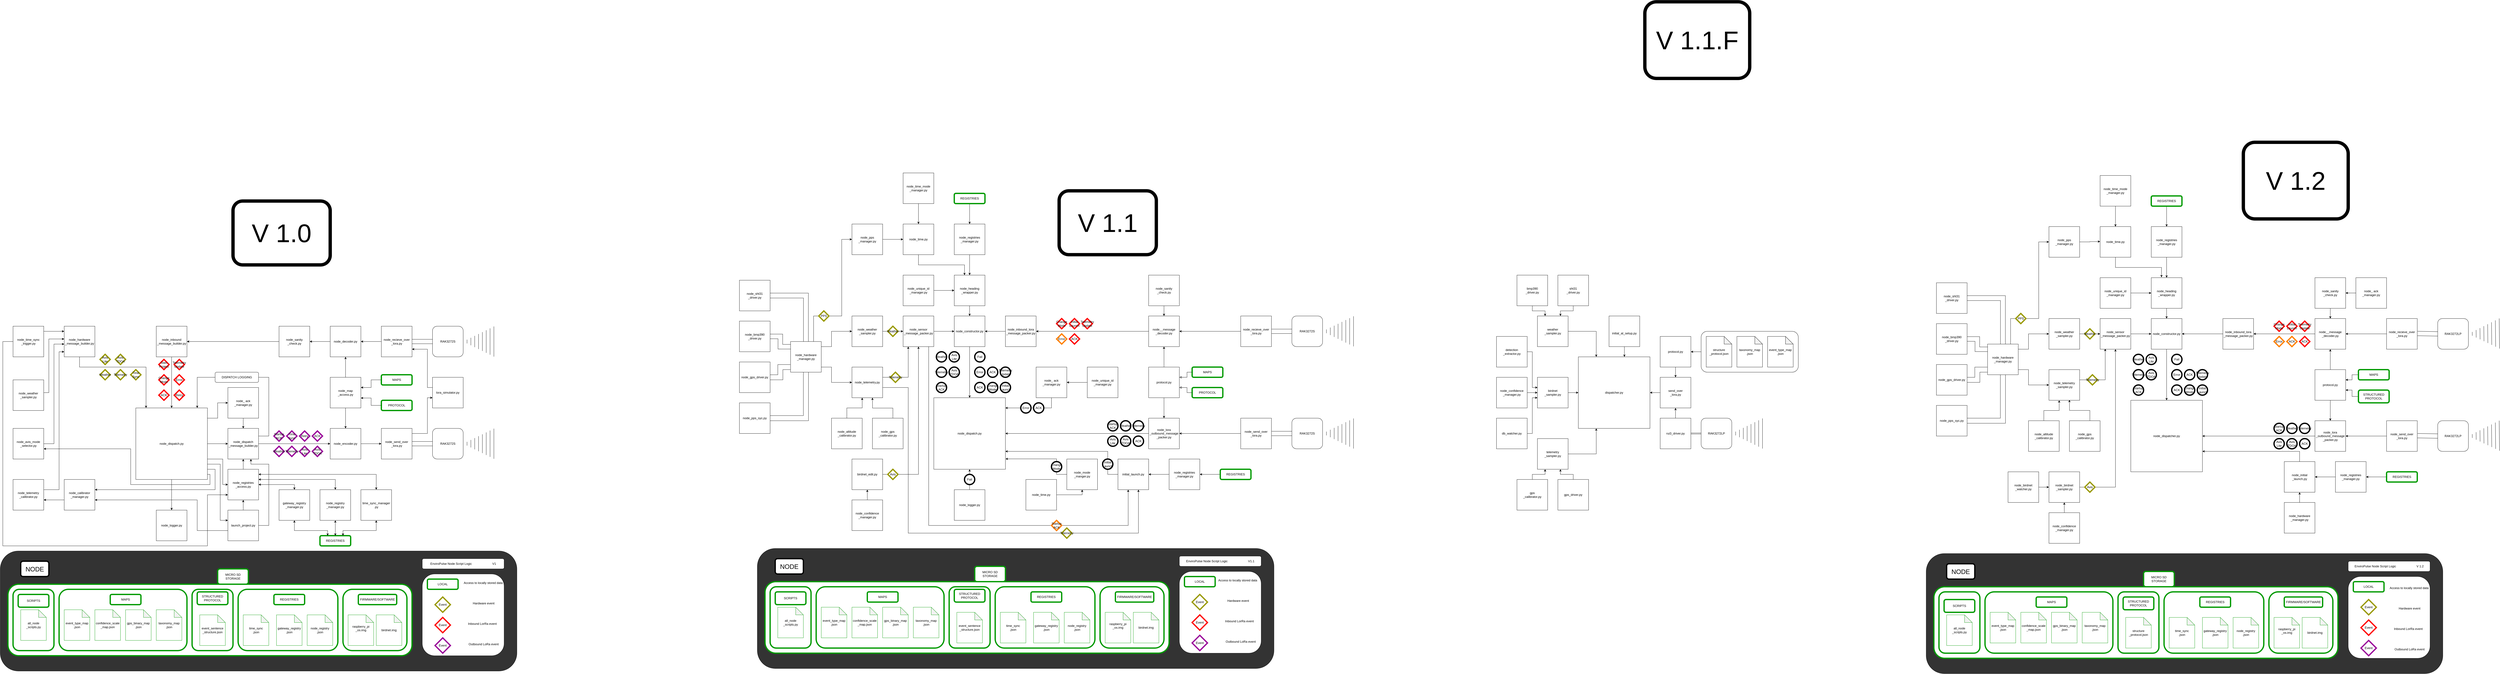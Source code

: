 <mxfile version="28.0.6">
  <diagram name="Page-1" id="bEDtBJjbRW64ONqI4fNz">
    <mxGraphModel dx="2566" dy="2866" grid="1" gridSize="10" guides="1" tooltips="1" connect="1" arrows="1" fold="1" page="0" pageScale="1" pageWidth="850" pageHeight="1100" background="none" math="0" shadow="0">
      <root>
        <mxCell id="0" />
        <mxCell id="1" parent="0" />
        <mxCell id="LPKB3k54g_Fxfj-QyEzr-134" value="" style="edgeStyle=orthogonalEdgeStyle;rounded=0;orthogonalLoop=1;jettySize=auto;html=1;" edge="1" parent="1" source="LPKB3k54g_Fxfj-QyEzr-133" target="LPKB3k54g_Fxfj-QyEzr-95">
          <mxGeometry relative="1" as="geometry" />
        </mxCell>
        <mxCell id="LPKB3k54g_Fxfj-QyEzr-133" value="" style="rounded=1;whiteSpace=wrap;html=1;" vertex="1" parent="1">
          <mxGeometry x="6520" y="-60" width="380" height="160" as="geometry" />
        </mxCell>
        <mxCell id="PZsNeblNguJEN_u89_DD-129" value="ACK" style="rhombus;whiteSpace=wrap;html=1;strokeWidth=5;strokeColor=#FF8000;" parent="1" vertex="1">
          <mxGeometry x="8810" y="-40" width="40" height="40" as="geometry" />
        </mxCell>
        <mxCell id="ylHFpK_zeYIFlG54JJtC-148" value="PROTOCOL" style="rounded=1;whiteSpace=wrap;html=1;strokeColor=#009900;strokeWidth=5;" parent="1" vertex="1">
          <mxGeometry x="4530" y="160" width="120" height="40" as="geometry" />
        </mxCell>
        <mxCell id="02ePOp9WBVK9enxZNh84-42" value="" style="rounded=1;whiteSpace=wrap;html=1;fillColor=#333333;" parent="1" vertex="1">
          <mxGeometry x="-130" y="800" width="2020" height="470" as="geometry" />
        </mxCell>
        <mxCell id="02ePOp9WBVK9enxZNh84-1" value="" style="rounded=1;whiteSpace=wrap;html=1;fillColor=default;strokeColor=#009900;strokeWidth=5;" parent="1" vertex="1">
          <mxGeometry x="-100" y="930" width="1580" height="280" as="geometry" />
        </mxCell>
        <mxCell id="02ePOp9WBVK9enxZNh84-17" value="" style="rounded=1;whiteSpace=wrap;html=1;fillColor=none;strokeColor=#009900;strokeWidth=5;" parent="1" vertex="1">
          <mxGeometry x="1210" y="950" width="250" height="240" as="geometry" />
        </mxCell>
        <mxCell id="02ePOp9WBVK9enxZNh84-16" value="" style="rounded=1;whiteSpace=wrap;html=1;fillColor=none;strokeColor=#009900;strokeWidth=5;" parent="1" vertex="1">
          <mxGeometry x="800" y="950" width="390" height="240" as="geometry" />
        </mxCell>
        <mxCell id="02ePOp9WBVK9enxZNh84-15" value="" style="rounded=1;whiteSpace=wrap;html=1;fillColor=none;strokeColor=#009900;strokeWidth=5;" parent="1" vertex="1">
          <mxGeometry x="100" y="950" width="500" height="240" as="geometry" />
        </mxCell>
        <mxCell id="02ePOp9WBVK9enxZNh84-21" value="" style="rounded=1;whiteSpace=wrap;html=1;fillColor=none;strokeColor=#009900;strokeWidth=5;" parent="1" vertex="1">
          <mxGeometry x="620" y="950" width="160" height="240" as="geometry" />
        </mxCell>
        <mxCell id="YNT85TJLPvtrmsC-psUP-7" style="edgeStyle=orthogonalEdgeStyle;rounded=0;orthogonalLoop=1;jettySize=auto;html=1;entryX=0.5;entryY=0;entryDx=0;entryDy=0;" parent="1" source="YNT85TJLPvtrmsC-psUP-6" target="YNT85TJLPvtrmsC-psUP-5" edge="1">
          <mxGeometry relative="1" as="geometry" />
        </mxCell>
        <mxCell id="YNT85TJLPvtrmsC-psUP-11" style="edgeStyle=orthogonalEdgeStyle;rounded=0;orthogonalLoop=1;jettySize=auto;html=1;entryX=0;entryY=0.5;entryDx=0;entryDy=0;" parent="1" source="YNT85TJLPvtrmsC-psUP-6" target="YNT85TJLPvtrmsC-psUP-10" edge="1">
          <mxGeometry relative="1" as="geometry" />
        </mxCell>
        <mxCell id="YNT85TJLPvtrmsC-psUP-12" style="edgeStyle=orthogonalEdgeStyle;rounded=0;orthogonalLoop=1;jettySize=auto;html=1;entryX=0;entryY=0.5;entryDx=0;entryDy=0;" parent="1" source="YNT85TJLPvtrmsC-psUP-6" target="YNT85TJLPvtrmsC-psUP-4" edge="1">
          <mxGeometry relative="1" as="geometry">
            <Array as="points">
              <mxPoint x="720" y="280" />
              <mxPoint x="720" y="220" />
            </Array>
          </mxGeometry>
        </mxCell>
        <mxCell id="YNT85TJLPvtrmsC-psUP-25" style="edgeStyle=orthogonalEdgeStyle;rounded=0;orthogonalLoop=1;jettySize=auto;html=1;entryX=0;entryY=0.5;entryDx=0;entryDy=0;" parent="1" source="YNT85TJLPvtrmsC-psUP-6" target="YNT85TJLPvtrmsC-psUP-13" edge="1">
          <mxGeometry relative="1" as="geometry">
            <Array as="points">
              <mxPoint x="740" y="440" />
              <mxPoint x="740" y="540" />
            </Array>
          </mxGeometry>
        </mxCell>
        <mxCell id="YNT85TJLPvtrmsC-psUP-75" style="edgeStyle=orthogonalEdgeStyle;rounded=0;orthogonalLoop=1;jettySize=auto;html=1;exitX=1;exitY=0.929;exitDx=0;exitDy=0;exitPerimeter=0;entryX=1;entryY=0.667;entryDx=0;entryDy=0;entryPerimeter=0;" parent="1" source="YNT85TJLPvtrmsC-psUP-6" target="YNT85TJLPvtrmsC-psUP-67" edge="1">
          <mxGeometry relative="1" as="geometry">
            <mxPoint x="50" y="400" as="targetPoint" />
            <Array as="points">
              <mxPoint x="690" y="500" />
              <mxPoint x="690" y="540" />
              <mxPoint x="380" y="540" />
              <mxPoint x="380" y="400" />
            </Array>
          </mxGeometry>
        </mxCell>
        <mxCell id="YNT85TJLPvtrmsC-psUP-78" style="edgeStyle=orthogonalEdgeStyle;rounded=0;orthogonalLoop=1;jettySize=auto;html=1;entryX=0;entryY=0.333;entryDx=0;entryDy=0;entryPerimeter=0;" parent="1" source="YNT85TJLPvtrmsC-psUP-6" target="YNT85TJLPvtrmsC-psUP-77" edge="1">
          <mxGeometry relative="1" as="geometry">
            <mxPoint x="740" y="670" as="targetPoint" />
            <Array as="points">
              <mxPoint x="730" y="460" />
              <mxPoint x="730" y="680" />
            </Array>
          </mxGeometry>
        </mxCell>
        <mxCell id="YNT85TJLPvtrmsC-psUP-6" value="node_dispatch.py" style="whiteSpace=wrap;html=1;aspect=fixed;" parent="1" vertex="1">
          <mxGeometry x="400" y="240" width="280" height="280" as="geometry" />
        </mxCell>
        <mxCell id="YNT85TJLPvtrmsC-psUP-32" style="edgeStyle=orthogonalEdgeStyle;rounded=0;orthogonalLoop=1;jettySize=auto;html=1;entryX=1;entryY=0.5;entryDx=0;entryDy=0;" parent="1" source="YNT85TJLPvtrmsC-psUP-3" target="YNT85TJLPvtrmsC-psUP-24" edge="1">
          <mxGeometry relative="1" as="geometry" />
        </mxCell>
        <mxCell id="YNT85TJLPvtrmsC-psUP-3" value="node_recieve_over&lt;br&gt;_lora.py" style="whiteSpace=wrap;html=1;aspect=fixed;" parent="1" vertex="1">
          <mxGeometry x="1360" y="-80" width="120" height="120" as="geometry" />
        </mxCell>
        <mxCell id="YNT85TJLPvtrmsC-psUP-36" style="edgeStyle=orthogonalEdgeStyle;rounded=0;orthogonalLoop=1;jettySize=auto;html=1;entryX=0.5;entryY=0;entryDx=0;entryDy=0;" parent="1" source="YNT85TJLPvtrmsC-psUP-4" target="YNT85TJLPvtrmsC-psUP-10" edge="1">
          <mxGeometry relative="1" as="geometry" />
        </mxCell>
        <mxCell id="YNT85TJLPvtrmsC-psUP-4" value="node_ ack&lt;br&gt;_manager.py" style="whiteSpace=wrap;html=1;aspect=fixed;" parent="1" vertex="1">
          <mxGeometry x="760" y="160" width="120" height="120" as="geometry" />
        </mxCell>
        <mxCell id="YNT85TJLPvtrmsC-psUP-5" value="node_logger.py" style="whiteSpace=wrap;html=1;aspect=fixed;" parent="1" vertex="1">
          <mxGeometry x="480" y="640" width="120" height="120" as="geometry" />
        </mxCell>
        <mxCell id="YNT85TJLPvtrmsC-psUP-92" style="edgeStyle=orthogonalEdgeStyle;rounded=0;orthogonalLoop=1;jettySize=auto;html=1;" parent="1" source="YNT85TJLPvtrmsC-psUP-8" target="YNT85TJLPvtrmsC-psUP-87" edge="1">
          <mxGeometry relative="1" as="geometry">
            <Array as="points">
              <mxPoint x="1540" y="340" />
              <mxPoint x="1540" y="200" />
            </Array>
          </mxGeometry>
        </mxCell>
        <mxCell id="YNT85TJLPvtrmsC-psUP-8" value="node_send_over&lt;br&gt;_lora.py" style="whiteSpace=wrap;html=1;aspect=fixed;" parent="1" vertex="1">
          <mxGeometry x="1360" y="320" width="120" height="120" as="geometry" />
        </mxCell>
        <mxCell id="YNT85TJLPvtrmsC-psUP-20" style="edgeStyle=orthogonalEdgeStyle;rounded=0;orthogonalLoop=1;jettySize=auto;html=1;entryX=0;entryY=0.5;entryDx=0;entryDy=0;" parent="1" source="YNT85TJLPvtrmsC-psUP-10" target="YNT85TJLPvtrmsC-psUP-14" edge="1">
          <mxGeometry relative="1" as="geometry" />
        </mxCell>
        <mxCell id="YNT85TJLPvtrmsC-psUP-37" style="edgeStyle=orthogonalEdgeStyle;rounded=0;orthogonalLoop=1;jettySize=auto;html=1;" parent="1" source="YNT85TJLPvtrmsC-psUP-10" edge="1">
          <mxGeometry relative="1" as="geometry">
            <mxPoint x="640" y="240" as="targetPoint" />
            <Array as="points">
              <mxPoint x="920" y="350" />
              <mxPoint x="920" y="120" />
              <mxPoint x="640" y="120" />
              <mxPoint x="640" y="240" />
            </Array>
          </mxGeometry>
        </mxCell>
        <mxCell id="YNT85TJLPvtrmsC-psUP-10" value="node_dispatch&lt;br&gt;_message_builder.py" style="whiteSpace=wrap;html=1;aspect=fixed;" parent="1" vertex="1">
          <mxGeometry x="760" y="320" width="120" height="120" as="geometry" />
        </mxCell>
        <mxCell id="YNT85TJLPvtrmsC-psUP-13" value="node_registries _access.py" style="whiteSpace=wrap;html=1;aspect=fixed;" parent="1" vertex="1">
          <mxGeometry x="760" y="480" width="120" height="120" as="geometry" />
        </mxCell>
        <mxCell id="YNT85TJLPvtrmsC-psUP-21" style="edgeStyle=orthogonalEdgeStyle;rounded=0;orthogonalLoop=1;jettySize=auto;html=1;entryX=0;entryY=0.5;entryDx=0;entryDy=0;" parent="1" source="YNT85TJLPvtrmsC-psUP-14" target="YNT85TJLPvtrmsC-psUP-8" edge="1">
          <mxGeometry relative="1" as="geometry" />
        </mxCell>
        <mxCell id="YNT85TJLPvtrmsC-psUP-14" value="node_encoder.py" style="whiteSpace=wrap;html=1;aspect=fixed;" parent="1" vertex="1">
          <mxGeometry x="1160" y="320" width="120" height="120" as="geometry" />
        </mxCell>
        <mxCell id="YNT85TJLPvtrmsC-psUP-34" style="edgeStyle=orthogonalEdgeStyle;rounded=0;orthogonalLoop=1;jettySize=auto;html=1;entryX=1;entryY=0.5;entryDx=0;entryDy=0;" parent="1" source="YNT85TJLPvtrmsC-psUP-15" target="YNT85TJLPvtrmsC-psUP-23" edge="1">
          <mxGeometry relative="1" as="geometry" />
        </mxCell>
        <mxCell id="YNT85TJLPvtrmsC-psUP-15" value="node_sanity&lt;br&gt;_check.py" style="whiteSpace=wrap;html=1;aspect=fixed;" parent="1" vertex="1">
          <mxGeometry x="960" y="-80" width="120" height="120" as="geometry" />
        </mxCell>
        <mxCell id="YNT85TJLPvtrmsC-psUP-16" value="RAK3272S" style="rounded=1;whiteSpace=wrap;html=1;" parent="1" vertex="1">
          <mxGeometry x="1560" y="320" width="120" height="120" as="geometry" />
        </mxCell>
        <mxCell id="YNT85TJLPvtrmsC-psUP-17" value="" style="shape=mxgraph.arrows2.wedgeArrowDashed2;html=1;bendable=0;startWidth=58.947;stepSize=15;rounded=0;entryX=1;entryY=0.5;entryDx=0;entryDy=0;" parent="1" target="YNT85TJLPvtrmsC-psUP-16" edge="1">
          <mxGeometry width="100" height="100" relative="1" as="geometry">
            <mxPoint x="1800" y="380" as="sourcePoint" />
            <mxPoint x="1410" y="240" as="targetPoint" />
          </mxGeometry>
        </mxCell>
        <mxCell id="YNT85TJLPvtrmsC-psUP-18" value="RAK3272S" style="rounded=1;whiteSpace=wrap;html=1;" parent="1" vertex="1">
          <mxGeometry x="1560" y="-80" width="120" height="120" as="geometry" />
        </mxCell>
        <mxCell id="YNT85TJLPvtrmsC-psUP-19" value="" style="shape=mxgraph.arrows2.wedgeArrowDashed2;html=1;bendable=0;startWidth=58.947;stepSize=15;rounded=0;entryX=1;entryY=0.5;entryDx=0;entryDy=0;" parent="1" target="YNT85TJLPvtrmsC-psUP-18" edge="1">
          <mxGeometry width="100" height="100" relative="1" as="geometry">
            <mxPoint x="1800" y="-20" as="sourcePoint" />
            <mxPoint x="1410" y="-160" as="targetPoint" />
          </mxGeometry>
        </mxCell>
        <mxCell id="YNT85TJLPvtrmsC-psUP-35" style="edgeStyle=orthogonalEdgeStyle;rounded=0;orthogonalLoop=1;jettySize=auto;html=1;entryX=0.5;entryY=0;entryDx=0;entryDy=0;" parent="1" source="YNT85TJLPvtrmsC-psUP-23" target="YNT85TJLPvtrmsC-psUP-6" edge="1">
          <mxGeometry relative="1" as="geometry" />
        </mxCell>
        <mxCell id="YNT85TJLPvtrmsC-psUP-23" value="node_inbound&lt;br&gt;_message_builder.py" style="whiteSpace=wrap;html=1;aspect=fixed;" parent="1" vertex="1">
          <mxGeometry x="480" y="-80" width="120" height="120" as="geometry" />
        </mxCell>
        <mxCell id="YNT85TJLPvtrmsC-psUP-33" style="edgeStyle=orthogonalEdgeStyle;rounded=0;orthogonalLoop=1;jettySize=auto;html=1;entryX=1;entryY=0.5;entryDx=0;entryDy=0;" parent="1" source="YNT85TJLPvtrmsC-psUP-24" target="YNT85TJLPvtrmsC-psUP-15" edge="1">
          <mxGeometry relative="1" as="geometry" />
        </mxCell>
        <mxCell id="YNT85TJLPvtrmsC-psUP-24" value="node_decoder.py" style="whiteSpace=wrap;html=1;aspect=fixed;" parent="1" vertex="1">
          <mxGeometry x="1160" y="-80" width="120" height="120" as="geometry" />
        </mxCell>
        <mxCell id="YNT85TJLPvtrmsC-psUP-27" style="edgeStyle=orthogonalEdgeStyle;rounded=0;orthogonalLoop=1;jettySize=auto;html=1;entryX=0.5;entryY=0;entryDx=0;entryDy=0;" parent="1" source="YNT85TJLPvtrmsC-psUP-26" target="YNT85TJLPvtrmsC-psUP-14" edge="1">
          <mxGeometry relative="1" as="geometry" />
        </mxCell>
        <mxCell id="YNT85TJLPvtrmsC-psUP-28" style="edgeStyle=orthogonalEdgeStyle;rounded=0;orthogonalLoop=1;jettySize=auto;html=1;entryX=0.5;entryY=1;entryDx=0;entryDy=0;" parent="1" source="YNT85TJLPvtrmsC-psUP-26" target="YNT85TJLPvtrmsC-psUP-24" edge="1">
          <mxGeometry relative="1" as="geometry" />
        </mxCell>
        <mxCell id="YNT85TJLPvtrmsC-psUP-26" value="node_map&lt;br&gt;_access.py" style="whiteSpace=wrap;html=1;aspect=fixed;" parent="1" vertex="1">
          <mxGeometry x="1160" y="120" width="120" height="120" as="geometry" />
        </mxCell>
        <mxCell id="YNT85TJLPvtrmsC-psUP-30" style="edgeStyle=orthogonalEdgeStyle;rounded=0;orthogonalLoop=1;jettySize=auto;html=1;entryX=1;entryY=0.333;entryDx=0;entryDy=0;entryPerimeter=0;" parent="1" source="YNT85TJLPvtrmsC-psUP-29" target="YNT85TJLPvtrmsC-psUP-26" edge="1">
          <mxGeometry relative="1" as="geometry" />
        </mxCell>
        <mxCell id="YNT85TJLPvtrmsC-psUP-29" value="MAPS" style="rounded=1;whiteSpace=wrap;html=1;strokeColor=#009900;strokeWidth=5;" parent="1" vertex="1">
          <mxGeometry x="1360" y="110" width="120" height="40" as="geometry" />
        </mxCell>
        <mxCell id="YNT85TJLPvtrmsC-psUP-38" value="" style="shape=link;html=1;rounded=0;width=17.368;entryX=0;entryY=0.5;entryDx=0;entryDy=0;exitX=1;exitY=0.5;exitDx=0;exitDy=0;" parent="1" source="YNT85TJLPvtrmsC-psUP-3" target="YNT85TJLPvtrmsC-psUP-18" edge="1">
          <mxGeometry width="100" relative="1" as="geometry">
            <mxPoint x="1270" y="290" as="sourcePoint" />
            <mxPoint x="1370" y="290" as="targetPoint" />
          </mxGeometry>
        </mxCell>
        <mxCell id="YNT85TJLPvtrmsC-psUP-39" value="" style="shape=link;html=1;rounded=0;width=17.368;exitX=1;exitY=0.5;exitDx=0;exitDy=0;entryX=0;entryY=0.5;entryDx=0;entryDy=0;" parent="1" source="YNT85TJLPvtrmsC-psUP-8" target="YNT85TJLPvtrmsC-psUP-16" edge="1">
          <mxGeometry width="100" relative="1" as="geometry">
            <mxPoint x="1520" y="390" as="sourcePoint" />
            <mxPoint x="1620" y="390" as="targetPoint" />
          </mxGeometry>
        </mxCell>
        <mxCell id="YNT85TJLPvtrmsC-psUP-40" value="Startup ACK" style="rhombus;whiteSpace=wrap;html=1;strokeWidth=5;strokeColor=#990099;" parent="1" vertex="1">
          <mxGeometry x="940" y="330" width="40" height="40" as="geometry" />
        </mxCell>
        <mxCell id="YNT85TJLPvtrmsC-psUP-41" value="" style="endArrow=classic;html=1;rounded=0;exitX=0.5;exitY=0;exitDx=0;exitDy=0;" parent="1" source="YNT85TJLPvtrmsC-psUP-13" target="YNT85TJLPvtrmsC-psUP-10" edge="1">
          <mxGeometry width="50" height="50" relative="1" as="geometry">
            <mxPoint x="1090" y="320" as="sourcePoint" />
            <mxPoint x="1140" y="270" as="targetPoint" />
          </mxGeometry>
        </mxCell>
        <mxCell id="YNT85TJLPvtrmsC-psUP-44" value="Weather" style="rhombus;whiteSpace=wrap;html=1;strokeWidth=5;strokeColor=#990099;" parent="1" vertex="1">
          <mxGeometry x="940" y="390" width="40" height="40" as="geometry" />
        </mxCell>
        <mxCell id="YNT85TJLPvtrmsC-psUP-45" value="Time&lt;br&gt;Sync" style="rhombus;whiteSpace=wrap;html=1;strokeWidth=5;strokeColor=#990099;" parent="1" vertex="1">
          <mxGeometry x="990" y="330" width="40" height="40" as="geometry" />
        </mxCell>
        <mxCell id="YNT85TJLPvtrmsC-psUP-46" value="Telemetry" style="rhombus;whiteSpace=wrap;html=1;strokeWidth=5;strokeColor=#990099;" parent="1" vertex="1">
          <mxGeometry x="990" y="390" width="40" height="40" as="geometry" />
        </mxCell>
        <mxCell id="YNT85TJLPvtrmsC-psUP-47" value="Retry" style="rhombus;whiteSpace=wrap;html=1;strokeWidth=5;strokeColor=#990099;" parent="1" vertex="1">
          <mxGeometry x="1040" y="330" width="40" height="40" as="geometry" />
        </mxCell>
        <mxCell id="YNT85TJLPvtrmsC-psUP-48" value="Avis Lite" style="rhombus;whiteSpace=wrap;html=1;strokeWidth=5;strokeColor=#990099;" parent="1" vertex="1">
          <mxGeometry x="1040" y="390" width="40" height="40" as="geometry" />
        </mxCell>
        <mxCell id="YNT85TJLPvtrmsC-psUP-49" value="ACK" style="rhombus;whiteSpace=wrap;html=1;strokeWidth=5;strokeColor=#990099;" parent="1" vertex="1">
          <mxGeometry x="1090" y="330" width="40" height="40" as="geometry" />
        </mxCell>
        <mxCell id="YNT85TJLPvtrmsC-psUP-50" value="Avis&lt;div&gt;TDOA&lt;/div&gt;" style="rhombus;whiteSpace=wrap;html=1;strokeWidth=5;strokeColor=#990099;" parent="1" vertex="1">
          <mxGeometry x="1090" y="390" width="40" height="40" as="geometry" />
        </mxCell>
        <mxCell id="YNT85TJLPvtrmsC-psUP-51" value="node_hardware&lt;br&gt;_message_builder.py" style="whiteSpace=wrap;html=1;aspect=fixed;" parent="1" vertex="1">
          <mxGeometry x="120" y="-80" width="120" height="120" as="geometry" />
        </mxCell>
        <mxCell id="YNT85TJLPvtrmsC-psUP-52" style="edgeStyle=orthogonalEdgeStyle;rounded=0;orthogonalLoop=1;jettySize=auto;html=1;exitX=0.5;exitY=1;exitDx=0;exitDy=0;" parent="1" source="YNT85TJLPvtrmsC-psUP-51" edge="1">
          <mxGeometry relative="1" as="geometry">
            <mxPoint x="440" y="240" as="targetPoint" />
            <Array as="points">
              <mxPoint x="180" y="80" />
              <mxPoint x="440" y="80" />
            </Array>
          </mxGeometry>
        </mxCell>
        <mxCell id="YNT85TJLPvtrmsC-psUP-53" value="Start Project" style="rhombus;whiteSpace=wrap;html=1;strokeWidth=5;strokeColor=#FF0000;" parent="1" vertex="1">
          <mxGeometry x="490" y="50" width="40" height="40" as="geometry" />
        </mxCell>
        <mxCell id="YNT85TJLPvtrmsC-psUP-54" value="Change&lt;br&gt;Mode" style="rhombus;whiteSpace=wrap;html=1;strokeWidth=5;strokeColor=#FF0000;" parent="1" vertex="1">
          <mxGeometry x="490" y="110" width="40" height="40" as="geometry" />
        </mxCell>
        <mxCell id="YNT85TJLPvtrmsC-psUP-55" value="Telemetry Update" style="rhombus;whiteSpace=wrap;html=1;strokeWidth=5;strokeColor=#FF0000;" parent="1" vertex="1">
          <mxGeometry x="550" y="50" width="40" height="40" as="geometry" />
        </mxCell>
        <mxCell id="YNT85TJLPvtrmsC-psUP-56" value="Error" style="rhombus;whiteSpace=wrap;html=1;strokeWidth=5;strokeColor=#FF0000;" parent="1" vertex="1">
          <mxGeometry x="550" y="110" width="40" height="40" as="geometry" />
        </mxCell>
        <mxCell id="YNT85TJLPvtrmsC-psUP-57" value="ACK" style="rhombus;whiteSpace=wrap;html=1;strokeWidth=5;strokeColor=#FF0000;" parent="1" vertex="1">
          <mxGeometry x="490" y="170" width="40" height="40" as="geometry" />
        </mxCell>
        <mxCell id="YNT85TJLPvtrmsC-psUP-58" value="Retry" style="rhombus;whiteSpace=wrap;html=1;strokeWidth=5;strokeColor=#FF0000;" parent="1" vertex="1">
          <mxGeometry x="550" y="170" width="40" height="40" as="geometry" />
        </mxCell>
        <mxCell id="YNT85TJLPvtrmsC-psUP-59" value="Avis Lite" style="rhombus;whiteSpace=wrap;html=1;strokeWidth=5;strokeColor=#999900;" parent="1" vertex="1">
          <mxGeometry x="260" y="30" width="40" height="40" as="geometry" />
        </mxCell>
        <mxCell id="YNT85TJLPvtrmsC-psUP-60" value="Weather" style="rhombus;whiteSpace=wrap;html=1;strokeWidth=5;strokeColor=#999900;" parent="1" vertex="1">
          <mxGeometry x="260" y="90" width="40" height="40" as="geometry" />
        </mxCell>
        <mxCell id="YNT85TJLPvtrmsC-psUP-61" value="Avis TDOA" style="rhombus;whiteSpace=wrap;html=1;strokeWidth=5;strokeColor=#999900;" parent="1" vertex="1">
          <mxGeometry x="320" y="30" width="40" height="40" as="geometry" />
        </mxCell>
        <mxCell id="YNT85TJLPvtrmsC-psUP-62" value="Telemetry" style="rhombus;whiteSpace=wrap;html=1;strokeWidth=5;strokeColor=#999900;" parent="1" vertex="1">
          <mxGeometry x="320" y="90" width="40" height="40" as="geometry" />
        </mxCell>
        <mxCell id="YNT85TJLPvtrmsC-psUP-66" value="node_weather&lt;br&gt;_sampler.py" style="whiteSpace=wrap;html=1;aspect=fixed;" parent="1" vertex="1">
          <mxGeometry x="-80" y="130" width="120" height="120" as="geometry" />
        </mxCell>
        <mxCell id="YNT85TJLPvtrmsC-psUP-73" style="edgeStyle=orthogonalEdgeStyle;rounded=0;orthogonalLoop=1;jettySize=auto;html=1;" parent="1" source="YNT85TJLPvtrmsC-psUP-67" edge="1">
          <mxGeometry relative="1" as="geometry">
            <mxPoint x="120" y="-10" as="targetPoint" />
            <Array as="points">
              <mxPoint x="80" y="380" />
              <mxPoint x="80" y="-10" />
              <mxPoint x="120" y="-10" />
            </Array>
          </mxGeometry>
        </mxCell>
        <mxCell id="YNT85TJLPvtrmsC-psUP-67" value="node_avis_mode&lt;br&gt;_selector.py" style="whiteSpace=wrap;html=1;aspect=fixed;" parent="1" vertex="1">
          <mxGeometry x="-80" y="320" width="120" height="120" as="geometry" />
        </mxCell>
        <mxCell id="02ePOp9WBVK9enxZNh84-53" style="edgeStyle=orthogonalEdgeStyle;rounded=0;orthogonalLoop=1;jettySize=auto;html=1;" parent="1" source="YNT85TJLPvtrmsC-psUP-68" edge="1">
          <mxGeometry relative="1" as="geometry">
            <mxPoint x="760" y="580" as="targetPoint" />
            <Array as="points">
              <mxPoint x="-120" y="-20" />
              <mxPoint x="-120" y="780" />
              <mxPoint x="680" y="780" />
              <mxPoint x="680" y="580" />
              <mxPoint x="760" y="580" />
            </Array>
          </mxGeometry>
        </mxCell>
        <mxCell id="YNT85TJLPvtrmsC-psUP-68" value="node_time_sync&lt;br&gt;_trigger.py" style="whiteSpace=wrap;html=1;aspect=fixed;" parent="1" vertex="1">
          <mxGeometry x="-80" y="-80" width="120" height="120" as="geometry" />
        </mxCell>
        <mxCell id="YNT85TJLPvtrmsC-psUP-74" style="edgeStyle=orthogonalEdgeStyle;rounded=0;orthogonalLoop=1;jettySize=auto;html=1;" parent="1" source="YNT85TJLPvtrmsC-psUP-69" edge="1">
          <mxGeometry relative="1" as="geometry">
            <mxPoint x="120" y="20" as="targetPoint" />
            <Array as="points">
              <mxPoint x="100" y="560" />
              <mxPoint x="100" y="20" />
            </Array>
          </mxGeometry>
        </mxCell>
        <mxCell id="YNT85TJLPvtrmsC-psUP-69" value="node_telemetry&lt;br&gt;_calibrator.py" style="whiteSpace=wrap;html=1;aspect=fixed;" parent="1" vertex="1">
          <mxGeometry x="-80" y="520" width="120" height="120" as="geometry" />
        </mxCell>
        <mxCell id="YNT85TJLPvtrmsC-psUP-70" value="Time Sync" style="rhombus;whiteSpace=wrap;html=1;strokeWidth=5;strokeColor=#999900;" parent="1" vertex="1">
          <mxGeometry x="380" y="90" width="40" height="40" as="geometry" />
        </mxCell>
        <mxCell id="YNT85TJLPvtrmsC-psUP-71" style="edgeStyle=orthogonalEdgeStyle;rounded=0;orthogonalLoop=1;jettySize=auto;html=1;entryX=0;entryY=0.167;entryDx=0;entryDy=0;entryPerimeter=0;" parent="1" source="YNT85TJLPvtrmsC-psUP-68" target="YNT85TJLPvtrmsC-psUP-51" edge="1">
          <mxGeometry relative="1" as="geometry">
            <mxPoint x="90" y="-50" as="targetPoint" />
            <Array as="points">
              <mxPoint x="90" y="-60" />
              <mxPoint x="90" y="-60" />
            </Array>
          </mxGeometry>
        </mxCell>
        <mxCell id="YNT85TJLPvtrmsC-psUP-72" style="edgeStyle=orthogonalEdgeStyle;rounded=0;orthogonalLoop=1;jettySize=auto;html=1;entryX=0;entryY=0.417;entryDx=0;entryDy=0;entryPerimeter=0;" parent="1" source="YNT85TJLPvtrmsC-psUP-66" target="YNT85TJLPvtrmsC-psUP-51" edge="1">
          <mxGeometry relative="1" as="geometry">
            <mxPoint x="100" y="-30" as="targetPoint" />
            <Array as="points">
              <mxPoint x="60" y="180" />
              <mxPoint x="60" y="-30" />
            </Array>
          </mxGeometry>
        </mxCell>
        <mxCell id="YNT85TJLPvtrmsC-psUP-79" style="edgeStyle=orthogonalEdgeStyle;rounded=0;orthogonalLoop=1;jettySize=auto;html=1;entryX=1;entryY=0.667;entryDx=0;entryDy=0;entryPerimeter=0;" parent="1" source="YNT85TJLPvtrmsC-psUP-77" target="YNT85TJLPvtrmsC-psUP-83" edge="1">
          <mxGeometry relative="1" as="geometry">
            <Array as="points">
              <mxPoint x="640" y="720" />
              <mxPoint x="640" y="600" />
            </Array>
          </mxGeometry>
        </mxCell>
        <mxCell id="YNT85TJLPvtrmsC-psUP-81" style="edgeStyle=orthogonalEdgeStyle;rounded=0;orthogonalLoop=1;jettySize=auto;html=1;entryX=0.75;entryY=1;entryDx=0;entryDy=0;" parent="1" source="YNT85TJLPvtrmsC-psUP-77" target="YNT85TJLPvtrmsC-psUP-10" edge="1">
          <mxGeometry relative="1" as="geometry">
            <Array as="points">
              <mxPoint x="920" y="700" />
              <mxPoint x="920" y="460" />
              <mxPoint x="850" y="460" />
            </Array>
          </mxGeometry>
        </mxCell>
        <mxCell id="YNT85TJLPvtrmsC-psUP-82" style="edgeStyle=orthogonalEdgeStyle;rounded=0;orthogonalLoop=1;jettySize=auto;html=1;" parent="1" source="YNT85TJLPvtrmsC-psUP-77" target="YNT85TJLPvtrmsC-psUP-13" edge="1">
          <mxGeometry relative="1" as="geometry" />
        </mxCell>
        <mxCell id="YNT85TJLPvtrmsC-psUP-77" value="launch_project.py" style="whiteSpace=wrap;html=1;aspect=fixed;" parent="1" vertex="1">
          <mxGeometry x="760" y="640" width="120" height="120" as="geometry" />
        </mxCell>
        <mxCell id="YNT85TJLPvtrmsC-psUP-80" style="edgeStyle=orthogonalEdgeStyle;rounded=0;orthogonalLoop=1;jettySize=auto;html=1;" parent="1" target="YNT85TJLPvtrmsC-psUP-83" edge="1">
          <mxGeometry relative="1" as="geometry">
            <mxPoint x="680" y="480" as="sourcePoint" />
            <mxPoint x="40" y="590" as="targetPoint" />
            <Array as="points">
              <mxPoint x="710" y="480" />
              <mxPoint x="710" y="560" />
            </Array>
          </mxGeometry>
        </mxCell>
        <mxCell id="YNT85TJLPvtrmsC-psUP-84" style="edgeStyle=orthogonalEdgeStyle;rounded=0;orthogonalLoop=1;jettySize=auto;html=1;" parent="1" source="YNT85TJLPvtrmsC-psUP-83" edge="1">
          <mxGeometry relative="1" as="geometry">
            <mxPoint x="40" y="600" as="targetPoint" />
            <Array as="points">
              <mxPoint x="80" y="600" />
              <mxPoint x="80" y="600" />
            </Array>
          </mxGeometry>
        </mxCell>
        <mxCell id="YNT85TJLPvtrmsC-psUP-83" value="node_calibrator&lt;br&gt;_manager.py" style="whiteSpace=wrap;html=1;aspect=fixed;" parent="1" vertex="1">
          <mxGeometry x="120" y="520" width="120" height="120" as="geometry" />
        </mxCell>
        <mxCell id="YNT85TJLPvtrmsC-psUP-85" value="PROTOCOL" style="rounded=1;whiteSpace=wrap;html=1;strokeColor=#009900;strokeWidth=5;" parent="1" vertex="1">
          <mxGeometry x="1360" y="210" width="120" height="40" as="geometry" />
        </mxCell>
        <mxCell id="YNT85TJLPvtrmsC-psUP-86" style="edgeStyle=orthogonalEdgeStyle;rounded=0;orthogonalLoop=1;jettySize=auto;html=1;entryX=1;entryY=0.676;entryDx=0;entryDy=0;entryPerimeter=0;" parent="1" source="YNT85TJLPvtrmsC-psUP-85" target="YNT85TJLPvtrmsC-psUP-26" edge="1">
          <mxGeometry relative="1" as="geometry" />
        </mxCell>
        <mxCell id="YNT85TJLPvtrmsC-psUP-88" style="edgeStyle=orthogonalEdgeStyle;rounded=0;orthogonalLoop=1;jettySize=auto;html=1;entryX=1;entryY=0.75;entryDx=0;entryDy=0;" parent="1" source="YNT85TJLPvtrmsC-psUP-87" target="YNT85TJLPvtrmsC-psUP-3" edge="1">
          <mxGeometry relative="1" as="geometry">
            <Array as="points">
              <mxPoint x="1540" y="160" />
              <mxPoint x="1540" y="10" />
            </Array>
          </mxGeometry>
        </mxCell>
        <mxCell id="YNT85TJLPvtrmsC-psUP-87" value="lora_simulator.py" style="whiteSpace=wrap;html=1;aspect=fixed;" parent="1" vertex="1">
          <mxGeometry x="1560" y="120" width="120" height="120" as="geometry" />
        </mxCell>
        <mxCell id="02ePOp9WBVK9enxZNh84-2" value="MAPS" style="rounded=1;whiteSpace=wrap;html=1;strokeColor=#009900;strokeWidth=5;" parent="1" vertex="1">
          <mxGeometry x="300" y="970" width="120" height="40" as="geometry" />
        </mxCell>
        <mxCell id="02ePOp9WBVK9enxZNh84-3" value="node_registry&lt;br&gt;.json" style="shape=note;whiteSpace=wrap;html=1;backgroundOutline=1;darkOpacity=0.05;strokeColor=#009900;" parent="1" vertex="1">
          <mxGeometry x="1070" y="1050" width="100" height="120" as="geometry" />
        </mxCell>
        <mxCell id="02ePOp9WBVK9enxZNh84-4" value="gateway_registry&lt;br&gt;.json" style="shape=note;whiteSpace=wrap;html=1;backgroundOutline=1;darkOpacity=0.05;strokeColor=#009900;" parent="1" vertex="1">
          <mxGeometry x="950" y="1050" width="100" height="120" as="geometry" />
        </mxCell>
        <mxCell id="02ePOp9WBVK9enxZNh84-5" value="time_sync&lt;br&gt;.json" style="shape=note;whiteSpace=wrap;html=1;backgroundOutline=1;darkOpacity=0.05;strokeColor=#009900;" parent="1" vertex="1">
          <mxGeometry x="820" y="1050" width="100" height="120" as="geometry" />
        </mxCell>
        <mxCell id="02ePOp9WBVK9enxZNh84-6" value="event_type_map&lt;br&gt;.json" style="shape=note;whiteSpace=wrap;html=1;backgroundOutline=1;darkOpacity=0.05;strokeColor=#009900;" parent="1" vertex="1">
          <mxGeometry x="120" y="1030" width="100" height="120" as="geometry" />
        </mxCell>
        <mxCell id="02ePOp9WBVK9enxZNh84-7" value="confidence_scale&lt;br&gt;_map.json" style="shape=note;whiteSpace=wrap;html=1;backgroundOutline=1;darkOpacity=0.05;strokeColor=#009900;" parent="1" vertex="1">
          <mxGeometry x="240" y="1030" width="100" height="120" as="geometry" />
        </mxCell>
        <mxCell id="02ePOp9WBVK9enxZNh84-8" value="gps_binary_map&lt;br&gt;.json" style="shape=note;whiteSpace=wrap;html=1;backgroundOutline=1;darkOpacity=0.05;strokeColor=#009900;" parent="1" vertex="1">
          <mxGeometry x="360" y="1030" width="100" height="120" as="geometry" />
        </mxCell>
        <mxCell id="02ePOp9WBVK9enxZNh84-9" value="taxonomy_map&lt;br&gt;.json" style="shape=note;whiteSpace=wrap;html=1;backgroundOutline=1;darkOpacity=0.05;strokeColor=#009900;" parent="1" vertex="1">
          <mxGeometry x="480" y="1030" width="100" height="120" as="geometry" />
        </mxCell>
        <mxCell id="02ePOp9WBVK9enxZNh84-10" value="REGISTRIES" style="rounded=1;whiteSpace=wrap;html=1;strokeColor=#009900;strokeWidth=5;" parent="1" vertex="1">
          <mxGeometry x="940" y="970" width="120" height="40" as="geometry" />
        </mxCell>
        <mxCell id="02ePOp9WBVK9enxZNh84-11" value="FIRMWARE/SOFTWARE" style="rounded=1;whiteSpace=wrap;html=1;strokeColor=#009900;strokeWidth=5;" parent="1" vertex="1">
          <mxGeometry x="1270" y="970" width="150" height="40" as="geometry" />
        </mxCell>
        <mxCell id="02ePOp9WBVK9enxZNh84-12" value="&lt;div&gt;raspberry_pi&lt;br&gt;_os.img&lt;/div&gt;&lt;div&gt;&lt;br&gt;&lt;/div&gt;" style="shape=note;whiteSpace=wrap;html=1;backgroundOutline=1;darkOpacity=0.05;strokeColor=#009900;" parent="1" vertex="1">
          <mxGeometry x="1230" y="1050" width="100" height="120" as="geometry" />
        </mxCell>
        <mxCell id="02ePOp9WBVK9enxZNh84-13" value="birdnet.img" style="shape=note;whiteSpace=wrap;html=1;backgroundOutline=1;darkOpacity=0.05;strokeColor=#009900;" parent="1" vertex="1">
          <mxGeometry x="1340" y="1050" width="100" height="120" as="geometry" />
        </mxCell>
        <mxCell id="02ePOp9WBVK9enxZNh84-14" value="MICRO SD STORAGE" style="rounded=1;whiteSpace=wrap;html=1;strokeColor=#009900;strokeWidth=5;" parent="1" vertex="1">
          <mxGeometry x="720" y="870" width="120" height="60" as="geometry" />
        </mxCell>
        <mxCell id="02ePOp9WBVK9enxZNh84-18" value="STRUCTURED&lt;br&gt;PROTOCOL" style="rounded=1;whiteSpace=wrap;html=1;strokeColor=#009900;strokeWidth=5;" parent="1" vertex="1">
          <mxGeometry x="640" y="960" width="120" height="50" as="geometry" />
        </mxCell>
        <mxCell id="02ePOp9WBVK9enxZNh84-20" value="event_sentence&lt;br&gt;_structure.json" style="shape=note;whiteSpace=wrap;html=1;backgroundOutline=1;darkOpacity=0.05;strokeColor=#009900;" parent="1" vertex="1">
          <mxGeometry x="650" y="1050" width="100" height="120" as="geometry" />
        </mxCell>
        <mxCell id="02ePOp9WBVK9enxZNh84-22" value="" style="rounded=1;whiteSpace=wrap;html=1;" parent="1" vertex="1">
          <mxGeometry x="1520" y="890" width="320" height="320" as="geometry" />
        </mxCell>
        <mxCell id="02ePOp9WBVK9enxZNh84-23" value="Event" style="rhombus;whiteSpace=wrap;html=1;strokeWidth=5;strokeColor=#990099;" parent="1" vertex="1">
          <mxGeometry x="1570" y="1140" width="60" height="60" as="geometry" />
        </mxCell>
        <mxCell id="02ePOp9WBVK9enxZNh84-24" value="Event" style="rhombus;whiteSpace=wrap;html=1;strokeWidth=5;strokeColor=#FF0000;" parent="1" vertex="1">
          <mxGeometry x="1570" y="1060" width="60" height="60" as="geometry" />
        </mxCell>
        <mxCell id="02ePOp9WBVK9enxZNh84-25" value="Event" style="rhombus;whiteSpace=wrap;html=1;strokeWidth=5;strokeColor=#999900;" parent="1" vertex="1">
          <mxGeometry x="1570" y="980" width="60" height="60" as="geometry" />
        </mxCell>
        <mxCell id="02ePOp9WBVK9enxZNh84-26" value="LOCAL" style="rounded=1;whiteSpace=wrap;html=1;strokeColor=#009900;strokeWidth=5;" parent="1" vertex="1">
          <mxGeometry x="1540" y="910" width="120" height="40" as="geometry" />
        </mxCell>
        <mxCell id="02ePOp9WBVK9enxZNh84-27" value="Access to locally stored data&amp;nbsp;" style="text;html=1;align=center;verticalAlign=middle;whiteSpace=wrap;rounded=0;" parent="1" vertex="1">
          <mxGeometry x="1680" y="910" width="160" height="30" as="geometry" />
        </mxCell>
        <mxCell id="02ePOp9WBVK9enxZNh84-28" value="Hardware event" style="text;html=1;align=center;verticalAlign=middle;whiteSpace=wrap;rounded=0;" parent="1" vertex="1">
          <mxGeometry x="1710" y="990" width="100" height="30" as="geometry" />
        </mxCell>
        <mxCell id="02ePOp9WBVK9enxZNh84-31" value="Outbound LoRa event" style="text;html=1;align=center;verticalAlign=middle;whiteSpace=wrap;rounded=0;" parent="1" vertex="1">
          <mxGeometry x="1700" y="1150" width="120" height="30" as="geometry" />
        </mxCell>
        <mxCell id="02ePOp9WBVK9enxZNh84-32" value="Inbound LorRa event" style="text;html=1;align=center;verticalAlign=middle;whiteSpace=wrap;rounded=0;" parent="1" vertex="1">
          <mxGeometry x="1690" y="1070" width="130" height="30" as="geometry" />
        </mxCell>
        <mxCell id="02ePOp9WBVK9enxZNh84-33" value="EnviroPulse Node Script Logic&amp;nbsp; &amp;nbsp; &amp;nbsp; &amp;nbsp; &amp;nbsp; &amp;nbsp; &amp;nbsp; &amp;nbsp; &amp;nbsp; &amp;nbsp; &amp;nbsp; &amp;nbsp; V1" style="rounded=1;whiteSpace=wrap;html=1;" parent="1" vertex="1">
          <mxGeometry x="1520" y="830" width="320" height="40" as="geometry" />
        </mxCell>
        <mxCell id="02ePOp9WBVK9enxZNh84-34" value="DISPATCH LOGGING" style="rounded=1;whiteSpace=wrap;html=1;" parent="1" vertex="1">
          <mxGeometry x="710" y="100" width="170" height="40" as="geometry" />
        </mxCell>
        <mxCell id="02ePOp9WBVK9enxZNh84-36" value="node_registry&lt;br&gt;_manager.py" style="whiteSpace=wrap;html=1;aspect=fixed;" parent="1" vertex="1">
          <mxGeometry x="1120" y="560" width="120" height="120" as="geometry" />
        </mxCell>
        <mxCell id="02ePOp9WBVK9enxZNh84-38" value="gateway_registry&lt;br&gt;_manager.py" style="whiteSpace=wrap;html=1;aspect=fixed;" parent="1" vertex="1">
          <mxGeometry x="960" y="560" width="120" height="120" as="geometry" />
        </mxCell>
        <mxCell id="02ePOp9WBVK9enxZNh84-40" value="time_sync_manager&lt;br&gt;.py" style="whiteSpace=wrap;html=1;aspect=fixed;" parent="1" vertex="1">
          <mxGeometry x="1280" y="560" width="120" height="120" as="geometry" />
        </mxCell>
        <mxCell id="02ePOp9WBVK9enxZNh84-41" value="REGISTRIES" style="rounded=1;whiteSpace=wrap;html=1;strokeColor=#009900;strokeWidth=5;" parent="1" vertex="1">
          <mxGeometry x="1120" y="740" width="120" height="40" as="geometry" />
        </mxCell>
        <mxCell id="02ePOp9WBVK9enxZNh84-44" value="" style="endArrow=classic;startArrow=classic;html=1;rounded=0;exitX=1;exitY=0.5;exitDx=0;exitDy=0;entryX=0.5;entryY=0;entryDx=0;entryDy=0;" parent="1" source="YNT85TJLPvtrmsC-psUP-13" target="02ePOp9WBVK9enxZNh84-38" edge="1">
          <mxGeometry width="50" height="50" relative="1" as="geometry">
            <mxPoint x="949" y="546" as="sourcePoint" />
            <mxPoint x="999" y="496" as="targetPoint" />
            <Array as="points">
              <mxPoint x="1020" y="540" />
            </Array>
          </mxGeometry>
        </mxCell>
        <mxCell id="02ePOp9WBVK9enxZNh84-45" value="" style="endArrow=classic;startArrow=classic;html=1;rounded=0;entryX=1;entryY=0.167;entryDx=0;entryDy=0;exitX=0.5;exitY=0;exitDx=0;exitDy=0;entryPerimeter=0;" parent="1" source="02ePOp9WBVK9enxZNh84-40" target="YNT85TJLPvtrmsC-psUP-13" edge="1">
          <mxGeometry width="50" height="50" relative="1" as="geometry">
            <mxPoint x="950" y="550" as="sourcePoint" />
            <mxPoint x="1000" y="500" as="targetPoint" />
            <Array as="points">
              <mxPoint x="1340" y="500" />
            </Array>
          </mxGeometry>
        </mxCell>
        <mxCell id="02ePOp9WBVK9enxZNh84-46" value="" style="endArrow=classic;startArrow=classic;html=1;rounded=0;exitX=0.5;exitY=0;exitDx=0;exitDy=0;entryX=1;entryY=0.333;entryDx=0;entryDy=0;entryPerimeter=0;" parent="1" source="02ePOp9WBVK9enxZNh84-36" target="YNT85TJLPvtrmsC-psUP-13" edge="1">
          <mxGeometry width="50" height="50" relative="1" as="geometry">
            <mxPoint x="1180" y="550" as="sourcePoint" />
            <mxPoint x="1230" y="500" as="targetPoint" />
            <Array as="points">
              <mxPoint x="1180" y="520" />
            </Array>
          </mxGeometry>
        </mxCell>
        <mxCell id="02ePOp9WBVK9enxZNh84-47" value="" style="endArrow=classic;startArrow=classic;html=1;rounded=0;exitX=0.5;exitY=1;exitDx=0;exitDy=0;entryX=0.25;entryY=0;entryDx=0;entryDy=0;" parent="1" source="02ePOp9WBVK9enxZNh84-38" target="02ePOp9WBVK9enxZNh84-41" edge="1">
          <mxGeometry width="50" height="50" relative="1" as="geometry">
            <mxPoint x="1170" y="700" as="sourcePoint" />
            <mxPoint x="1220" y="650" as="targetPoint" />
            <Array as="points">
              <mxPoint x="1020" y="720" />
              <mxPoint x="1150" y="720" />
            </Array>
          </mxGeometry>
        </mxCell>
        <mxCell id="02ePOp9WBVK9enxZNh84-50" value="" style="endArrow=classic;startArrow=classic;html=1;rounded=0;entryX=0.5;entryY=1;entryDx=0;entryDy=0;exitX=0.75;exitY=0;exitDx=0;exitDy=0;" parent="1" source="02ePOp9WBVK9enxZNh84-41" target="02ePOp9WBVK9enxZNh84-40" edge="1">
          <mxGeometry width="50" height="50" relative="1" as="geometry">
            <mxPoint x="1130" y="780" as="sourcePoint" />
            <mxPoint x="1180" y="730" as="targetPoint" />
            <Array as="points">
              <mxPoint x="1210" y="720" />
              <mxPoint x="1340" y="720" />
            </Array>
          </mxGeometry>
        </mxCell>
        <mxCell id="02ePOp9WBVK9enxZNh84-51" value="" style="endArrow=classic;startArrow=classic;html=1;rounded=0;entryX=0.5;entryY=1;entryDx=0;entryDy=0;" parent="1" source="02ePOp9WBVK9enxZNh84-41" target="02ePOp9WBVK9enxZNh84-36" edge="1">
          <mxGeometry width="50" height="50" relative="1" as="geometry">
            <mxPoint x="1130" y="780" as="sourcePoint" />
            <mxPoint x="1180" y="730" as="targetPoint" />
          </mxGeometry>
        </mxCell>
        <mxCell id="02ePOp9WBVK9enxZNh84-54" value="" style="rounded=1;whiteSpace=wrap;html=1;fillColor=none;strokeColor=#009900;strokeWidth=5;" parent="1" vertex="1">
          <mxGeometry x="-80" y="950" width="160" height="240" as="geometry" />
        </mxCell>
        <mxCell id="02ePOp9WBVK9enxZNh84-55" value="all_node&lt;br&gt;_scripts.py" style="shape=note;whiteSpace=wrap;html=1;backgroundOutline=1;darkOpacity=0.05;strokeColor=#009900;" parent="1" vertex="1">
          <mxGeometry x="-50" y="1030" width="100" height="120" as="geometry" />
        </mxCell>
        <mxCell id="02ePOp9WBVK9enxZNh84-56" value="SCRIPTS" style="rounded=1;whiteSpace=wrap;html=1;strokeColor=#009900;strokeWidth=5;" parent="1" vertex="1">
          <mxGeometry x="-60" y="970" width="120" height="50" as="geometry" />
        </mxCell>
        <mxCell id="02ePOp9WBVK9enxZNh84-58" value="&lt;font style=&quot;font-size: 25px;&quot;&gt;NODE&lt;/font&gt;" style="rounded=1;whiteSpace=wrap;html=1;strokeWidth=5;strokeColor=#000000;" parent="1" vertex="1">
          <mxGeometry x="-50" y="840" width="110" height="60" as="geometry" />
        </mxCell>
        <mxCell id="ylHFpK_zeYIFlG54JJtC-7" value="" style="rounded=1;whiteSpace=wrap;html=1;fillColor=#333333;" parent="1" vertex="1">
          <mxGeometry x="2830" y="790" width="2020" height="470" as="geometry" />
        </mxCell>
        <mxCell id="ylHFpK_zeYIFlG54JJtC-8" value="" style="rounded=1;whiteSpace=wrap;html=1;fillColor=default;strokeColor=#009900;strokeWidth=5;" parent="1" vertex="1">
          <mxGeometry x="2860" y="920" width="1580" height="280" as="geometry" />
        </mxCell>
        <mxCell id="ylHFpK_zeYIFlG54JJtC-9" value="" style="rounded=1;whiteSpace=wrap;html=1;fillColor=none;strokeColor=#009900;strokeWidth=5;" parent="1" vertex="1">
          <mxGeometry x="4170" y="940" width="250" height="240" as="geometry" />
        </mxCell>
        <mxCell id="ylHFpK_zeYIFlG54JJtC-10" value="" style="rounded=1;whiteSpace=wrap;html=1;fillColor=none;strokeColor=#009900;strokeWidth=5;" parent="1" vertex="1">
          <mxGeometry x="3760" y="940" width="390" height="240" as="geometry" />
        </mxCell>
        <mxCell id="ylHFpK_zeYIFlG54JJtC-11" value="" style="rounded=1;whiteSpace=wrap;html=1;fillColor=none;strokeColor=#009900;strokeWidth=5;" parent="1" vertex="1">
          <mxGeometry x="3060" y="940" width="500" height="240" as="geometry" />
        </mxCell>
        <mxCell id="ylHFpK_zeYIFlG54JJtC-12" value="" style="rounded=1;whiteSpace=wrap;html=1;fillColor=none;strokeColor=#009900;strokeWidth=5;" parent="1" vertex="1">
          <mxGeometry x="3580" y="940" width="160" height="240" as="geometry" />
        </mxCell>
        <mxCell id="ylHFpK_zeYIFlG54JJtC-24" value="node_logger.py" style="whiteSpace=wrap;html=1;aspect=fixed;" parent="1" vertex="1">
          <mxGeometry x="3600" y="560" width="120" height="120" as="geometry" />
        </mxCell>
        <mxCell id="ylHFpK_zeYIFlG54JJtC-35" value="RAK3272S" style="rounded=1;whiteSpace=wrap;html=1;" parent="1" vertex="1">
          <mxGeometry x="4920" y="280" width="120" height="120" as="geometry" />
        </mxCell>
        <mxCell id="ylHFpK_zeYIFlG54JJtC-36" value="" style="shape=mxgraph.arrows2.wedgeArrowDashed2;html=1;bendable=0;startWidth=58.947;stepSize=15;rounded=0;entryX=1;entryY=0.5;entryDx=0;entryDy=0;" parent="1" target="ylHFpK_zeYIFlG54JJtC-35" edge="1">
          <mxGeometry width="100" height="100" relative="1" as="geometry">
            <mxPoint x="5161" y="340.03" as="sourcePoint" />
            <mxPoint x="4771" y="200.03" as="targetPoint" />
          </mxGeometry>
        </mxCell>
        <mxCell id="ylHFpK_zeYIFlG54JJtC-37" value="RAK3272S" style="rounded=1;whiteSpace=wrap;html=1;" parent="1" vertex="1">
          <mxGeometry x="4920" y="-120" width="120" height="120" as="geometry" />
        </mxCell>
        <mxCell id="ylHFpK_zeYIFlG54JJtC-38" value="" style="shape=mxgraph.arrows2.wedgeArrowDashed2;html=1;bendable=0;startWidth=58.947;stepSize=15;rounded=0;entryX=1;entryY=0.5;entryDx=0;entryDy=0;" parent="1" target="ylHFpK_zeYIFlG54JJtC-37" edge="1">
          <mxGeometry width="100" height="100" relative="1" as="geometry">
            <mxPoint x="5161" y="-59.97" as="sourcePoint" />
            <mxPoint x="4771" y="-199.97" as="targetPoint" />
          </mxGeometry>
        </mxCell>
        <mxCell id="ylHFpK_zeYIFlG54JJtC-48" value="" style="shape=link;html=1;rounded=0;width=17.368;entryX=0;entryY=0.5;entryDx=0;entryDy=0;exitX=1;exitY=0.5;exitDx=0;exitDy=0;" parent="1" target="ylHFpK_zeYIFlG54JJtC-37" edge="1">
          <mxGeometry width="100" relative="1" as="geometry">
            <mxPoint x="4841" y="-59.97" as="sourcePoint" />
            <mxPoint x="4731" y="250.03" as="targetPoint" />
          </mxGeometry>
        </mxCell>
        <mxCell id="ylHFpK_zeYIFlG54JJtC-49" value="" style="shape=link;html=1;rounded=0;width=17.368;exitX=1;exitY=0.5;exitDx=0;exitDy=0;entryX=0;entryY=0.5;entryDx=0;entryDy=0;" parent="1" target="ylHFpK_zeYIFlG54JJtC-35" edge="1">
          <mxGeometry width="100" relative="1" as="geometry">
            <mxPoint x="4841" y="340.03" as="sourcePoint" />
            <mxPoint x="4981" y="350.03" as="targetPoint" />
          </mxGeometry>
        </mxCell>
        <mxCell id="6yspxrlmjH6FVn7DVC8O-3" value="" style="edgeStyle=orthogonalEdgeStyle;rounded=0;orthogonalLoop=1;jettySize=auto;html=1;" parent="1" source="ylHFpK_zeYIFlG54JJtC-59" target="6yspxrlmjH6FVn7DVC8O-1" edge="1">
          <mxGeometry relative="1" as="geometry" />
        </mxCell>
        <mxCell id="ylHFpK_zeYIFlG54JJtC-59" value="node_sensor&lt;br&gt;_message_packer.py" style="whiteSpace=wrap;html=1;aspect=fixed;" parent="1" vertex="1">
          <mxGeometry x="3400" y="-120" width="120" height="120" as="geometry" />
        </mxCell>
        <mxCell id="ylHFpK_zeYIFlG54JJtC-137" value="" style="edgeStyle=orthogonalEdgeStyle;rounded=0;orthogonalLoop=1;jettySize=auto;html=1;" parent="1" source="ylHFpK_zeYIFlG54JJtC-71" target="ylHFpK_zeYIFlG54JJtC-59" edge="1">
          <mxGeometry relative="1" as="geometry" />
        </mxCell>
        <mxCell id="ylHFpK_zeYIFlG54JJtC-71" value="node_weather&lt;br&gt;_sampler.py" style="whiteSpace=wrap;html=1;aspect=fixed;" parent="1" vertex="1">
          <mxGeometry x="3200" y="-120" width="120" height="120" as="geometry" />
        </mxCell>
        <mxCell id="Bt0ZQPqKcpLA8-kfy0t2-85" style="edgeStyle=orthogonalEdgeStyle;rounded=0;orthogonalLoop=1;jettySize=auto;html=1;startArrow=classic;startFill=1;endArrow=none;" parent="1" edge="1">
          <mxGeometry relative="1" as="geometry">
            <mxPoint x="3320" y="160" as="targetPoint" />
            <Array as="points">
              <mxPoint x="4320" y="730" />
              <mxPoint x="3420" y="730" />
              <mxPoint x="3420" y="160" />
            </Array>
            <mxPoint x="4320" y="560" as="sourcePoint" />
          </mxGeometry>
        </mxCell>
        <mxCell id="ylHFpK_zeYIFlG54JJtC-84" value="initial_launch.py" style="whiteSpace=wrap;html=1;aspect=fixed;" parent="1" vertex="1">
          <mxGeometry x="4240" y="440" width="120" height="120" as="geometry" />
        </mxCell>
        <mxCell id="ylHFpK_zeYIFlG54JJtC-92" value="MAPS" style="rounded=1;whiteSpace=wrap;html=1;strokeColor=#009900;strokeWidth=5;" parent="1" vertex="1">
          <mxGeometry x="3260" y="960" width="120" height="40" as="geometry" />
        </mxCell>
        <mxCell id="ylHFpK_zeYIFlG54JJtC-93" value="node_registry&lt;br&gt;.json" style="shape=note;whiteSpace=wrap;html=1;backgroundOutline=1;darkOpacity=0.05;strokeColor=#009900;" parent="1" vertex="1">
          <mxGeometry x="4030" y="1040" width="100" height="120" as="geometry" />
        </mxCell>
        <mxCell id="ylHFpK_zeYIFlG54JJtC-94" value="gateway_registry&lt;br&gt;.json" style="shape=note;whiteSpace=wrap;html=1;backgroundOutline=1;darkOpacity=0.05;strokeColor=#009900;" parent="1" vertex="1">
          <mxGeometry x="3910" y="1040" width="100" height="120" as="geometry" />
        </mxCell>
        <mxCell id="ylHFpK_zeYIFlG54JJtC-95" value="time_sync&lt;br&gt;.json" style="shape=note;whiteSpace=wrap;html=1;backgroundOutline=1;darkOpacity=0.05;strokeColor=#009900;" parent="1" vertex="1">
          <mxGeometry x="3780" y="1040" width="100" height="120" as="geometry" />
        </mxCell>
        <mxCell id="ylHFpK_zeYIFlG54JJtC-96" value="event_type_map&lt;br&gt;.json" style="shape=note;whiteSpace=wrap;html=1;backgroundOutline=1;darkOpacity=0.05;strokeColor=#009900;" parent="1" vertex="1">
          <mxGeometry x="3080" y="1020" width="100" height="120" as="geometry" />
        </mxCell>
        <mxCell id="ylHFpK_zeYIFlG54JJtC-97" value="confidence_scale&lt;br&gt;_map.json" style="shape=note;whiteSpace=wrap;html=1;backgroundOutline=1;darkOpacity=0.05;strokeColor=#009900;" parent="1" vertex="1">
          <mxGeometry x="3200" y="1020" width="100" height="120" as="geometry" />
        </mxCell>
        <mxCell id="ylHFpK_zeYIFlG54JJtC-98" value="gps_binary_map&lt;br&gt;.json" style="shape=note;whiteSpace=wrap;html=1;backgroundOutline=1;darkOpacity=0.05;strokeColor=#009900;" parent="1" vertex="1">
          <mxGeometry x="3320" y="1020" width="100" height="120" as="geometry" />
        </mxCell>
        <mxCell id="ylHFpK_zeYIFlG54JJtC-99" value="taxonomy_map&lt;br&gt;.json" style="shape=note;whiteSpace=wrap;html=1;backgroundOutline=1;darkOpacity=0.05;strokeColor=#009900;" parent="1" vertex="1">
          <mxGeometry x="3440" y="1020" width="100" height="120" as="geometry" />
        </mxCell>
        <mxCell id="ylHFpK_zeYIFlG54JJtC-100" value="REGISTRIES" style="rounded=1;whiteSpace=wrap;html=1;strokeColor=#009900;strokeWidth=5;" parent="1" vertex="1">
          <mxGeometry x="3900" y="960" width="120" height="40" as="geometry" />
        </mxCell>
        <mxCell id="ylHFpK_zeYIFlG54JJtC-101" value="FIRMWARE/SOFTWARE" style="rounded=1;whiteSpace=wrap;html=1;strokeColor=#009900;strokeWidth=5;" parent="1" vertex="1">
          <mxGeometry x="4230" y="960" width="150" height="40" as="geometry" />
        </mxCell>
        <mxCell id="ylHFpK_zeYIFlG54JJtC-102" value="&lt;div&gt;raspberry_pi&lt;br&gt;_os.img&lt;/div&gt;&lt;div&gt;&lt;br&gt;&lt;/div&gt;" style="shape=note;whiteSpace=wrap;html=1;backgroundOutline=1;darkOpacity=0.05;strokeColor=#009900;" parent="1" vertex="1">
          <mxGeometry x="4190" y="1040" width="100" height="120" as="geometry" />
        </mxCell>
        <mxCell id="ylHFpK_zeYIFlG54JJtC-103" value="birdnet.img" style="shape=note;whiteSpace=wrap;html=1;backgroundOutline=1;darkOpacity=0.05;strokeColor=#009900;" parent="1" vertex="1">
          <mxGeometry x="4300" y="1040" width="100" height="120" as="geometry" />
        </mxCell>
        <mxCell id="ylHFpK_zeYIFlG54JJtC-104" value="MICRO SD STORAGE" style="rounded=1;whiteSpace=wrap;html=1;strokeColor=#009900;strokeWidth=5;" parent="1" vertex="1">
          <mxGeometry x="3680" y="860" width="120" height="60" as="geometry" />
        </mxCell>
        <mxCell id="ylHFpK_zeYIFlG54JJtC-105" value="STRUCTURED&lt;br&gt;PROTOCOL" style="rounded=1;whiteSpace=wrap;html=1;strokeColor=#009900;strokeWidth=5;" parent="1" vertex="1">
          <mxGeometry x="3600" y="950" width="120" height="50" as="geometry" />
        </mxCell>
        <mxCell id="ylHFpK_zeYIFlG54JJtC-106" value="event_sentence&lt;br&gt;_structure.json" style="shape=note;whiteSpace=wrap;html=1;backgroundOutline=1;darkOpacity=0.05;strokeColor=#009900;" parent="1" vertex="1">
          <mxGeometry x="3610" y="1040" width="100" height="120" as="geometry" />
        </mxCell>
        <mxCell id="ylHFpK_zeYIFlG54JJtC-107" value="" style="rounded=1;whiteSpace=wrap;html=1;" parent="1" vertex="1">
          <mxGeometry x="4480" y="880" width="320" height="320" as="geometry" />
        </mxCell>
        <mxCell id="ylHFpK_zeYIFlG54JJtC-108" value="Event" style="rhombus;whiteSpace=wrap;html=1;strokeWidth=5;strokeColor=#990099;" parent="1" vertex="1">
          <mxGeometry x="4530" y="1130" width="60" height="60" as="geometry" />
        </mxCell>
        <mxCell id="ylHFpK_zeYIFlG54JJtC-109" value="Event" style="rhombus;whiteSpace=wrap;html=1;strokeWidth=5;strokeColor=#FF0000;" parent="1" vertex="1">
          <mxGeometry x="4530" y="1050" width="60" height="60" as="geometry" />
        </mxCell>
        <mxCell id="ylHFpK_zeYIFlG54JJtC-110" value="Event" style="rhombus;whiteSpace=wrap;html=1;strokeWidth=5;strokeColor=#999900;" parent="1" vertex="1">
          <mxGeometry x="4530" y="970" width="60" height="60" as="geometry" />
        </mxCell>
        <mxCell id="ylHFpK_zeYIFlG54JJtC-111" value="LOCAL" style="rounded=1;whiteSpace=wrap;html=1;strokeColor=#009900;strokeWidth=5;" parent="1" vertex="1">
          <mxGeometry x="4500" y="900" width="120" height="40" as="geometry" />
        </mxCell>
        <mxCell id="ylHFpK_zeYIFlG54JJtC-112" value="Access to locally stored data&amp;nbsp;" style="text;html=1;align=center;verticalAlign=middle;whiteSpace=wrap;rounded=0;" parent="1" vertex="1">
          <mxGeometry x="4630" y="900" width="160" height="30" as="geometry" />
        </mxCell>
        <mxCell id="ylHFpK_zeYIFlG54JJtC-113" value="Hardware event" style="text;html=1;align=center;verticalAlign=middle;whiteSpace=wrap;rounded=0;" parent="1" vertex="1">
          <mxGeometry x="4660" y="980" width="100" height="30" as="geometry" />
        </mxCell>
        <mxCell id="ylHFpK_zeYIFlG54JJtC-114" value="Outbound LoRa event" style="text;html=1;align=center;verticalAlign=middle;whiteSpace=wrap;rounded=0;" parent="1" vertex="1">
          <mxGeometry x="4660" y="1140" width="120" height="30" as="geometry" />
        </mxCell>
        <mxCell id="ylHFpK_zeYIFlG54JJtC-115" value="Inbound LorRa event" style="text;html=1;align=center;verticalAlign=middle;whiteSpace=wrap;rounded=0;" parent="1" vertex="1">
          <mxGeometry x="4650" y="1060" width="130" height="30" as="geometry" />
        </mxCell>
        <mxCell id="ylHFpK_zeYIFlG54JJtC-116" value="EnviroPulse Node Script Logic&amp;nbsp; &amp;nbsp; &amp;nbsp; &amp;nbsp; &amp;nbsp; &amp;nbsp; &amp;nbsp; &amp;nbsp; &amp;nbsp; &amp;nbsp; &amp;nbsp; &amp;nbsp; V1.1" style="rounded=1;whiteSpace=wrap;html=1;" parent="1" vertex="1">
          <mxGeometry x="4480" y="820" width="320" height="40" as="geometry" />
        </mxCell>
        <mxCell id="ylHFpK_zeYIFlG54JJtC-128" value="" style="rounded=1;whiteSpace=wrap;html=1;fillColor=none;strokeColor=#009900;strokeWidth=5;" parent="1" vertex="1">
          <mxGeometry x="2880" y="940" width="160" height="240" as="geometry" />
        </mxCell>
        <mxCell id="ylHFpK_zeYIFlG54JJtC-129" value="all_node&lt;br&gt;_scripts.py" style="shape=note;whiteSpace=wrap;html=1;backgroundOutline=1;darkOpacity=0.05;strokeColor=#009900;" parent="1" vertex="1">
          <mxGeometry x="2910" y="1020" width="100" height="120" as="geometry" />
        </mxCell>
        <mxCell id="ylHFpK_zeYIFlG54JJtC-130" value="SCRIPTS" style="rounded=1;whiteSpace=wrap;html=1;strokeColor=#009900;strokeWidth=5;" parent="1" vertex="1">
          <mxGeometry x="2900" y="960" width="120" height="50" as="geometry" />
        </mxCell>
        <mxCell id="ylHFpK_zeYIFlG54JJtC-131" value="&lt;font style=&quot;font-size: 25px;&quot;&gt;NODE&lt;/font&gt;" style="rounded=1;whiteSpace=wrap;html=1;strokeWidth=5;strokeColor=#000000;" parent="1" vertex="1">
          <mxGeometry x="2900" y="830" width="110" height="60" as="geometry" />
        </mxCell>
        <mxCell id="ylHFpK_zeYIFlG54JJtC-153" value="" style="edgeStyle=orthogonalEdgeStyle;rounded=0;orthogonalLoop=1;jettySize=auto;html=1;endArrow=none;startFill=1;startArrow=classic;" parent="1" source="ylHFpK_zeYIFlG54JJtC-132" target="ylHFpK_zeYIFlG54JJtC-152" edge="1">
          <mxGeometry relative="1" as="geometry" />
        </mxCell>
        <mxCell id="lj8KxjjqQF5BW5D4Oaql-1" style="edgeStyle=orthogonalEdgeStyle;rounded=0;orthogonalLoop=1;jettySize=auto;html=1;" parent="1" source="ylHFpK_zeYIFlG54JJtC-132" target="ylHFpK_zeYIFlG54JJtC-139" edge="1">
          <mxGeometry relative="1" as="geometry" />
        </mxCell>
        <mxCell id="ylHFpK_zeYIFlG54JJtC-132" value="node_lora&lt;br&gt;_outbound_message&lt;br&gt;_packer.py" style="whiteSpace=wrap;html=1;aspect=fixed;" parent="1" vertex="1">
          <mxGeometry x="4360" y="280" width="120" height="120" as="geometry" />
        </mxCell>
        <mxCell id="ylHFpK_zeYIFlG54JJtC-133" value="node_bmp390&lt;br&gt;_driver.py" style="whiteSpace=wrap;html=1;aspect=fixed;" parent="1" vertex="1">
          <mxGeometry x="2760" y="-100" width="120" height="120" as="geometry" />
        </mxCell>
        <mxCell id="6yspxrlmjH6FVn7DVC8O-5" value="" style="edgeStyle=orthogonalEdgeStyle;rounded=0;orthogonalLoop=1;jettySize=auto;html=1;" parent="1" source="ylHFpK_zeYIFlG54JJtC-135" target="6yspxrlmjH6FVn7DVC8O-1" edge="1">
          <mxGeometry relative="1" as="geometry" />
        </mxCell>
        <mxCell id="ylHFpK_zeYIFlG54JJtC-135" value="node_heading&lt;br&gt;_wrapper.py" style="whiteSpace=wrap;html=1;aspect=fixed;" parent="1" vertex="1">
          <mxGeometry x="3600" y="-280" width="120" height="120" as="geometry" />
        </mxCell>
        <mxCell id="ylHFpK_zeYIFlG54JJtC-68" value="Weather" style="rhombus;whiteSpace=wrap;html=1;strokeWidth=5;strokeColor=#999900;" parent="1" vertex="1">
          <mxGeometry x="3340" y="-80" width="40" height="40" as="geometry" />
        </mxCell>
        <mxCell id="ylHFpK_zeYIFlG54JJtC-143" value="" style="edgeStyle=orthogonalEdgeStyle;rounded=0;orthogonalLoop=1;jettySize=auto;html=1;startArrow=classic;startFill=1;endArrow=none;" parent="1" source="ylHFpK_zeYIFlG54JJtC-139" target="ylHFpK_zeYIFlG54JJtC-24" edge="1">
          <mxGeometry relative="1" as="geometry" />
        </mxCell>
        <mxCell id="Bt0ZQPqKcpLA8-kfy0t2-83" style="edgeStyle=orthogonalEdgeStyle;rounded=0;orthogonalLoop=1;jettySize=auto;html=1;entryX=0;entryY=0.5;entryDx=0;entryDy=0;exitX=1;exitY=0.75;exitDx=0;exitDy=0;startArrow=classic;startFill=1;endArrow=none;" parent="1" source="ylHFpK_zeYIFlG54JJtC-139" target="ylHFpK_zeYIFlG54JJtC-84" edge="1">
          <mxGeometry relative="1" as="geometry">
            <mxPoint x="3800" y="440" as="sourcePoint" />
            <Array as="points">
              <mxPoint x="4200" y="410" />
              <mxPoint x="4200" y="500" />
            </Array>
          </mxGeometry>
        </mxCell>
        <mxCell id="Bt0ZQPqKcpLA8-kfy0t2-113" style="edgeStyle=orthogonalEdgeStyle;rounded=0;orthogonalLoop=1;jettySize=auto;html=1;entryX=0;entryY=0.5;entryDx=0;entryDy=0;exitX=1.002;exitY=0.855;exitDx=0;exitDy=0;exitPerimeter=0;endArrow=none;endFill=1;startArrow=classic;startFill=1;" parent="1" source="ylHFpK_zeYIFlG54JJtC-139" target="Bt0ZQPqKcpLA8-kfy0t2-112" edge="1">
          <mxGeometry relative="1" as="geometry">
            <Array as="points">
              <mxPoint x="4000" y="440" />
              <mxPoint x="4000" y="500" />
            </Array>
          </mxGeometry>
        </mxCell>
        <mxCell id="Fu5X8Zu1OF-X1qIXz92t-7" style="edgeStyle=orthogonalEdgeStyle;rounded=0;orthogonalLoop=1;jettySize=auto;html=1;entryX=0.5;entryY=1;entryDx=0;entryDy=0;endArrow=none;startFill=1;startArrow=classic;" parent="1" source="ylHFpK_zeYIFlG54JJtC-139" target="Fu5X8Zu1OF-X1qIXz92t-1" edge="1">
          <mxGeometry relative="1" as="geometry">
            <Array as="points">
              <mxPoint x="3980" y="240" />
            </Array>
          </mxGeometry>
        </mxCell>
        <mxCell id="ylHFpK_zeYIFlG54JJtC-139" value="node_dispatch.py" style="whiteSpace=wrap;html=1;aspect=fixed;" parent="1" vertex="1">
          <mxGeometry x="3520" y="200" width="280" height="280" as="geometry" />
        </mxCell>
        <mxCell id="ylHFpK_zeYIFlG54JJtC-142" value="Weather" style="ellipse;whiteSpace=wrap;html=1;aspect=fixed;strokeColor=light-dark(#000000,#999900);strokeWidth=5;" parent="1" vertex="1">
          <mxGeometry x="3530" y="20" width="40" height="40" as="geometry" />
        </mxCell>
        <mxCell id="ylHFpK_zeYIFlG54JJtC-147" value="MAPS" style="rounded=1;whiteSpace=wrap;html=1;strokeColor=#009900;strokeWidth=5;" parent="1" vertex="1">
          <mxGeometry x="4530" y="80" width="120" height="40" as="geometry" />
        </mxCell>
        <mxCell id="ylHFpK_zeYIFlG54JJtC-152" value="node_send_over&lt;br&gt;_lora.py" style="whiteSpace=wrap;html=1;aspect=fixed;" parent="1" vertex="1">
          <mxGeometry x="4720" y="280" width="120" height="120" as="geometry" />
        </mxCell>
        <mxCell id="ylHFpK_zeYIFlG54JJtC-161" style="edgeStyle=orthogonalEdgeStyle;rounded=0;orthogonalLoop=1;jettySize=auto;html=1;" parent="1" source="ylHFpK_zeYIFlG54JJtC-160" edge="1">
          <mxGeometry relative="1" as="geometry">
            <mxPoint x="3640" y="-280" as="targetPoint" />
            <Array as="points">
              <mxPoint x="3460" y="-320" />
              <mxPoint x="3640" y="-320" />
            </Array>
          </mxGeometry>
        </mxCell>
        <mxCell id="Bt0ZQPqKcpLA8-kfy0t2-99" style="edgeStyle=orthogonalEdgeStyle;rounded=0;orthogonalLoop=1;jettySize=auto;html=1;entryX=0.5;entryY=0;entryDx=0;entryDy=0;" parent="1" source="ylHFpK_zeYIFlG54JJtC-162" target="ylHFpK_zeYIFlG54JJtC-135" edge="1">
          <mxGeometry relative="1" as="geometry" />
        </mxCell>
        <mxCell id="ylHFpK_zeYIFlG54JJtC-162" value="node_registries&lt;br&gt;_manager.py" style="whiteSpace=wrap;html=1;aspect=fixed;" parent="1" vertex="1">
          <mxGeometry x="3600" y="-480" width="120" height="120" as="geometry" />
        </mxCell>
        <mxCell id="Bt0ZQPqKcpLA8-kfy0t2-100" value="" style="edgeStyle=orthogonalEdgeStyle;rounded=0;orthogonalLoop=1;jettySize=auto;html=1;" parent="1" source="ylHFpK_zeYIFlG54JJtC-163" target="ylHFpK_zeYIFlG54JJtC-162" edge="1">
          <mxGeometry relative="1" as="geometry" />
        </mxCell>
        <mxCell id="ylHFpK_zeYIFlG54JJtC-163" value="REGISTRIES" style="rounded=1;whiteSpace=wrap;html=1;strokeColor=#009900;strokeWidth=5;" parent="1" vertex="1">
          <mxGeometry x="3600" y="-600" width="120" height="40" as="geometry" />
        </mxCell>
        <mxCell id="ylHFpK_zeYIFlG54JJtC-171" style="edgeStyle=orthogonalEdgeStyle;rounded=0;orthogonalLoop=1;jettySize=auto;html=1;entryX=0.5;entryY=1;entryDx=0;entryDy=0;" parent="1" source="ylHFpK_zeYIFlG54JJtC-170" target="ylHFpK_zeYIFlG54JJtC-59" edge="1">
          <mxGeometry relative="1" as="geometry" />
        </mxCell>
        <mxCell id="ylHFpK_zeYIFlG54JJtC-170" value="birdnet_edit.py" style="whiteSpace=wrap;html=1;aspect=fixed;" parent="1" vertex="1">
          <mxGeometry x="3200" y="440" width="120" height="120" as="geometry" />
        </mxCell>
        <mxCell id="ylHFpK_zeYIFlG54JJtC-172" value="Avis" style="rhombus;whiteSpace=wrap;html=1;strokeWidth=5;strokeColor=#999900;" parent="1" vertex="1">
          <mxGeometry x="3340" y="480" width="40" height="40" as="geometry" />
        </mxCell>
        <mxCell id="ylHFpK_zeYIFlG54JJtC-173" value="Avis Lite" style="ellipse;whiteSpace=wrap;html=1;aspect=fixed;strokeColor=light-dark(#000000,#999900);strokeWidth=5;" parent="1" vertex="1">
          <mxGeometry x="3580" y="20" width="40" height="40" as="geometry" />
        </mxCell>
        <mxCell id="ylHFpK_zeYIFlG54JJtC-174" value="Avis TDOA" style="ellipse;whiteSpace=wrap;html=1;aspect=fixed;strokeColor=light-dark(#000000,#999900);strokeWidth=5;" parent="1" vertex="1">
          <mxGeometry x="3580" y="80" width="40" height="40" as="geometry" />
        </mxCell>
        <mxCell id="Bt0ZQPqKcpLA8-kfy0t2-44" style="edgeStyle=orthogonalEdgeStyle;rounded=0;orthogonalLoop=1;jettySize=auto;html=1;entryX=0;entryY=0.5;entryDx=0;entryDy=0;exitX=0.75;exitY=0;exitDx=0;exitDy=0;" parent="1" source="Bt0ZQPqKcpLA8-kfy0t2-90" target="Bt0ZQPqKcpLA8-kfy0t2-45" edge="1">
          <mxGeometry relative="1" as="geometry">
            <Array as="points">
              <mxPoint x="3050" y="-120" />
              <mxPoint x="3160" y="-120" />
              <mxPoint x="3160" y="-420" />
            </Array>
          </mxGeometry>
        </mxCell>
        <mxCell id="Bt0ZQPqKcpLA8-kfy0t2-30" value="node_telemetry.py" style="whiteSpace=wrap;html=1;aspect=fixed;" parent="1" vertex="1">
          <mxGeometry x="3200" y="80" width="120" height="120" as="geometry" />
        </mxCell>
        <mxCell id="Bt0ZQPqKcpLA8-kfy0t2-95" style="edgeStyle=orthogonalEdgeStyle;rounded=0;orthogonalLoop=1;jettySize=auto;html=1;entryX=-0.008;entryY=0.833;entryDx=0;entryDy=0;entryPerimeter=0;shape=link;width=19.778;" parent="1" source="Bt0ZQPqKcpLA8-kfy0t2-31" target="Bt0ZQPqKcpLA8-kfy0t2-90" edge="1">
          <mxGeometry relative="1" as="geometry">
            <mxPoint x="2950" y="80" as="targetPoint" />
            <Array as="points">
              <mxPoint x="2920" y="120" />
              <mxPoint x="2920" y="80" />
            </Array>
          </mxGeometry>
        </mxCell>
        <mxCell id="Bt0ZQPqKcpLA8-kfy0t2-31" value="node_gps_driver.py" style="whiteSpace=wrap;html=1;aspect=fixed;" parent="1" vertex="1">
          <mxGeometry x="2760" y="60" width="120" height="120" as="geometry" />
        </mxCell>
        <mxCell id="Bt0ZQPqKcpLA8-kfy0t2-32" value="node_gps&lt;br&gt;_calibrator.py" style="whiteSpace=wrap;html=1;aspect=fixed;" parent="1" vertex="1">
          <mxGeometry x="3280" y="280" width="120" height="120" as="geometry" />
        </mxCell>
        <mxCell id="Bt0ZQPqKcpLA8-kfy0t2-35" style="edgeStyle=orthogonalEdgeStyle;rounded=0;orthogonalLoop=1;jettySize=auto;html=1;" parent="1" source="Bt0ZQPqKcpLA8-kfy0t2-30" edge="1">
          <mxGeometry relative="1" as="geometry">
            <mxPoint x="3420" as="targetPoint" />
            <Array as="points">
              <mxPoint x="3420" y="120" />
              <mxPoint x="3420" />
            </Array>
          </mxGeometry>
        </mxCell>
        <mxCell id="Bt0ZQPqKcpLA8-kfy0t2-94" style="edgeStyle=orthogonalEdgeStyle;rounded=0;orthogonalLoop=1;jettySize=auto;html=1;entryX=0.5;entryY=1;entryDx=0;entryDy=0;shape=link;width=19.926;" parent="1" source="Bt0ZQPqKcpLA8-kfy0t2-36" target="Bt0ZQPqKcpLA8-kfy0t2-90" edge="1">
          <mxGeometry relative="1" as="geometry" />
        </mxCell>
        <mxCell id="Bt0ZQPqKcpLA8-kfy0t2-36" value="node_pps_syc.py" style="whiteSpace=wrap;html=1;aspect=fixed;" parent="1" vertex="1">
          <mxGeometry x="2760" y="220" width="120" height="120" as="geometry" />
        </mxCell>
        <mxCell id="Bt0ZQPqKcpLA8-kfy0t2-38" style="edgeStyle=orthogonalEdgeStyle;rounded=0;orthogonalLoop=1;jettySize=auto;html=1;exitX=0.667;exitY=0;exitDx=0;exitDy=0;exitPerimeter=0;" parent="1" source="Bt0ZQPqKcpLA8-kfy0t2-32" edge="1">
          <mxGeometry relative="1" as="geometry">
            <mxPoint x="3270" y="270" as="sourcePoint" />
            <mxPoint x="3280" y="200" as="targetPoint" />
          </mxGeometry>
        </mxCell>
        <mxCell id="Bt0ZQPqKcpLA8-kfy0t2-39" value="Telemetry" style="rhombus;whiteSpace=wrap;html=1;strokeWidth=5;strokeColor=#999900;" parent="1" vertex="1">
          <mxGeometry x="3350" y="100" width="40" height="40" as="geometry" />
        </mxCell>
        <mxCell id="Bt0ZQPqKcpLA8-kfy0t2-40" value="PPS" style="rhombus;whiteSpace=wrap;html=1;strokeWidth=5;strokeColor=#999900;" parent="1" vertex="1">
          <mxGeometry x="3070" y="-140" width="40" height="40" as="geometry" />
        </mxCell>
        <mxCell id="Bt0ZQPqKcpLA8-kfy0t2-41" value="Telemetry" style="ellipse;whiteSpace=wrap;html=1;aspect=fixed;strokeColor=light-dark(#000000,#999900);strokeWidth=5;" parent="1" vertex="1">
          <mxGeometry x="3530" y="80" width="40" height="40" as="geometry" />
        </mxCell>
        <mxCell id="Bt0ZQPqKcpLA8-kfy0t2-46" style="edgeStyle=orthogonalEdgeStyle;rounded=0;orthogonalLoop=1;jettySize=auto;html=1;" parent="1" source="Bt0ZQPqKcpLA8-kfy0t2-45" edge="1">
          <mxGeometry relative="1" as="geometry">
            <mxPoint x="3400" y="-420" as="targetPoint" />
          </mxGeometry>
        </mxCell>
        <mxCell id="Bt0ZQPqKcpLA8-kfy0t2-45" value="node_pps&lt;div&gt;_manager.py&lt;/div&gt;" style="whiteSpace=wrap;html=1;aspect=fixed;" parent="1" vertex="1">
          <mxGeometry x="3200" y="-480" width="120" height="120" as="geometry" />
        </mxCell>
        <mxCell id="Bt0ZQPqKcpLA8-kfy0t2-50" style="edgeStyle=orthogonalEdgeStyle;rounded=0;orthogonalLoop=1;jettySize=auto;html=1;entryX=1;entryY=0.5;entryDx=0;entryDy=0;" parent="1" source="Bt0ZQPqKcpLA8-kfy0t2-51" target="Bt0ZQPqKcpLA8-kfy0t2-57" edge="1">
          <mxGeometry relative="1" as="geometry" />
        </mxCell>
        <mxCell id="Bt0ZQPqKcpLA8-kfy0t2-51" value="node_recieve_over&lt;br&gt;_lora.py" style="whiteSpace=wrap;html=1;aspect=fixed;" parent="1" vertex="1">
          <mxGeometry x="4720" y="-120" width="120" height="120" as="geometry" />
        </mxCell>
        <mxCell id="Bt0ZQPqKcpLA8-kfy0t2-53" style="edgeStyle=orthogonalEdgeStyle;rounded=0;orthogonalLoop=1;jettySize=auto;html=1;entryX=1;entryY=0.5;entryDx=0;entryDy=0;exitX=0;exitY=0.5;exitDx=0;exitDy=0;" parent="1" source="Bt0ZQPqKcpLA8-kfy0t2-57" target="Bt0ZQPqKcpLA8-kfy0t2-55" edge="1">
          <mxGeometry relative="1" as="geometry">
            <mxPoint x="4350" y="-60" as="sourcePoint" />
          </mxGeometry>
        </mxCell>
        <mxCell id="lj8KxjjqQF5BW5D4Oaql-7" value="" style="edgeStyle=orthogonalEdgeStyle;rounded=0;orthogonalLoop=1;jettySize=auto;html=1;" parent="1" source="Bt0ZQPqKcpLA8-kfy0t2-54" target="Bt0ZQPqKcpLA8-kfy0t2-57" edge="1">
          <mxGeometry relative="1" as="geometry" />
        </mxCell>
        <mxCell id="Bt0ZQPqKcpLA8-kfy0t2-54" value="node_sanity&lt;br&gt;_check.py" style="whiteSpace=wrap;html=1;aspect=fixed;" parent="1" vertex="1">
          <mxGeometry x="4360" y="-280" width="120" height="120" as="geometry" />
        </mxCell>
        <mxCell id="6yspxrlmjH6FVn7DVC8O-4" value="" style="edgeStyle=orthogonalEdgeStyle;rounded=0;orthogonalLoop=1;jettySize=auto;html=1;" parent="1" source="Bt0ZQPqKcpLA8-kfy0t2-55" target="6yspxrlmjH6FVn7DVC8O-1" edge="1">
          <mxGeometry relative="1" as="geometry" />
        </mxCell>
        <mxCell id="Bt0ZQPqKcpLA8-kfy0t2-55" value="node_inbound_lora&lt;br&gt;_message_packer.py" style="whiteSpace=wrap;html=1;aspect=fixed;" parent="1" vertex="1">
          <mxGeometry x="3800" y="-120" width="120" height="120" as="geometry" />
        </mxCell>
        <mxCell id="Bt0ZQPqKcpLA8-kfy0t2-57" value="node__message&lt;div&gt;_decoder.py&lt;/div&gt;" style="whiteSpace=wrap;html=1;aspect=fixed;" parent="1" vertex="1">
          <mxGeometry x="4360" y="-120" width="120" height="120" as="geometry" />
        </mxCell>
        <mxCell id="ylHFpK_zeYIFlG54JJtC-160" value="node_time.py" style="whiteSpace=wrap;html=1;aspect=fixed;" parent="1" vertex="1">
          <mxGeometry x="3400" y="-480" width="120" height="120" as="geometry" />
        </mxCell>
        <mxCell id="Bt0ZQPqKcpLA8-kfy0t2-67" value="Initial Launch" style="rhombus;whiteSpace=wrap;html=1;strokeWidth=5;strokeColor=#FF0000;" parent="1" vertex="1">
          <mxGeometry x="4050" y="-110" width="40" height="40" as="geometry" />
        </mxCell>
        <mxCell id="Bt0ZQPqKcpLA8-kfy0t2-68" value="Change&lt;br&gt;Mode" style="rhombus;whiteSpace=wrap;html=1;strokeWidth=5;strokeColor=#FF0000;" parent="1" vertex="1">
          <mxGeometry x="4000" y="-110" width="40" height="40" as="geometry" />
        </mxCell>
        <mxCell id="Bt0ZQPqKcpLA8-kfy0t2-69" value="Telemetry Update" style="rhombus;whiteSpace=wrap;html=1;strokeWidth=5;strokeColor=#FF0000;" parent="1" vertex="1">
          <mxGeometry x="4100" y="-110" width="40" height="40" as="geometry" />
        </mxCell>
        <mxCell id="Bt0ZQPqKcpLA8-kfy0t2-70" value="Error" style="rhombus;whiteSpace=wrap;html=1;strokeWidth=5;strokeColor=#FF8000;" parent="1" vertex="1">
          <mxGeometry x="4000" y="-50" width="40" height="40" as="geometry" />
        </mxCell>
        <mxCell id="Bt0ZQPqKcpLA8-kfy0t2-71" value="ACK" style="rhombus;whiteSpace=wrap;html=1;strokeWidth=5;strokeColor=#FF0000;" parent="1" vertex="1">
          <mxGeometry x="4050" y="-50" width="40" height="40" as="geometry" />
        </mxCell>
        <mxCell id="Bt0ZQPqKcpLA8-kfy0t2-73" value="Change Mode" style="ellipse;whiteSpace=wrap;html=1;aspect=fixed;strokeColor=light-dark(#000000, #ff0000);strokeWidth=5;" parent="1" vertex="1">
          <mxGeometry x="3730" y="140" width="40" height="40" as="geometry" />
        </mxCell>
        <mxCell id="Bt0ZQPqKcpLA8-kfy0t2-74" value="Initial Launch" style="ellipse;whiteSpace=wrap;html=1;aspect=fixed;strokeColor=light-dark(#000000, #ff0000);strokeWidth=5;" parent="1" vertex="1">
          <mxGeometry x="3780" y="140" width="40" height="40" as="geometry" />
        </mxCell>
        <mxCell id="Bt0ZQPqKcpLA8-kfy0t2-76" value="Telemetry Update" style="ellipse;whiteSpace=wrap;html=1;aspect=fixed;strokeColor=light-dark(#000000, #ff0000);strokeWidth=5;" parent="1" vertex="1">
          <mxGeometry x="3780" y="80" width="40" height="40" as="geometry" />
        </mxCell>
        <mxCell id="Bt0ZQPqKcpLA8-kfy0t2-77" value="Error" style="ellipse;whiteSpace=wrap;html=1;aspect=fixed;strokeColor=light-dark(#000000,#FF8000);strokeWidth=5;" parent="1" vertex="1">
          <mxGeometry x="3680" y="80" width="40" height="40" as="geometry" />
        </mxCell>
        <mxCell id="Bt0ZQPqKcpLA8-kfy0t2-78" value="ACK" style="ellipse;whiteSpace=wrap;html=1;aspect=fixed;strokeColor=light-dark(#000000, #ff0000);strokeWidth=5;" parent="1" vertex="1">
          <mxGeometry x="3730" y="80" width="40" height="40" as="geometry" />
        </mxCell>
        <mxCell id="Bt0ZQPqKcpLA8-kfy0t2-84" value="Initial Launch" style="ellipse;whiteSpace=wrap;html=1;aspect=fixed;strokeColor=light-dark(#000000, #ff0000);strokeWidth=5;" parent="1" vertex="1">
          <mxGeometry x="4180" y="440" width="40" height="40" as="geometry" />
        </mxCell>
        <mxCell id="Bt0ZQPqKcpLA8-kfy0t2-86" value="Telemetry" style="rhombus;whiteSpace=wrap;html=1;strokeWidth=5;strokeColor=#999900;" parent="1" vertex="1">
          <mxGeometry x="4020" y="710" width="40" height="40" as="geometry" />
        </mxCell>
        <mxCell id="Bt0ZQPqKcpLA8-kfy0t2-93" style="edgeStyle=orthogonalEdgeStyle;rounded=0;orthogonalLoop=1;jettySize=auto;html=1;shape=link;width=19.247;" parent="1" source="Bt0ZQPqKcpLA8-kfy0t2-89" target="Bt0ZQPqKcpLA8-kfy0t2-90" edge="1">
          <mxGeometry relative="1" as="geometry" />
        </mxCell>
        <mxCell id="Bt0ZQPqKcpLA8-kfy0t2-89" value="node_sht31&lt;br&gt;_driver.py" style="whiteSpace=wrap;html=1;aspect=fixed;" parent="1" vertex="1">
          <mxGeometry x="2760" y="-260" width="120" height="120" as="geometry" />
        </mxCell>
        <mxCell id="Bt0ZQPqKcpLA8-kfy0t2-91" style="edgeStyle=orthogonalEdgeStyle;rounded=0;orthogonalLoop=1;jettySize=auto;html=1;entryX=0;entryY=0.5;entryDx=0;entryDy=0;" parent="1" source="Bt0ZQPqKcpLA8-kfy0t2-90" target="ylHFpK_zeYIFlG54JJtC-71" edge="1">
          <mxGeometry relative="1" as="geometry">
            <Array as="points">
              <mxPoint x="3120" />
              <mxPoint x="3120" y="-60" />
            </Array>
          </mxGeometry>
        </mxCell>
        <mxCell id="Bt0ZQPqKcpLA8-kfy0t2-92" style="edgeStyle=orthogonalEdgeStyle;rounded=0;orthogonalLoop=1;jettySize=auto;html=1;entryX=0;entryY=0.5;entryDx=0;entryDy=0;" parent="1" source="Bt0ZQPqKcpLA8-kfy0t2-90" target="Bt0ZQPqKcpLA8-kfy0t2-30" edge="1">
          <mxGeometry relative="1" as="geometry">
            <Array as="points">
              <mxPoint x="3120" y="80" />
              <mxPoint x="3120" y="140" />
            </Array>
          </mxGeometry>
        </mxCell>
        <mxCell id="Bt0ZQPqKcpLA8-kfy0t2-90" value="node_hardware&lt;br&gt;_manager.py" style="whiteSpace=wrap;html=1;aspect=fixed;" parent="1" vertex="1">
          <mxGeometry x="2960" y="-20" width="120" height="120" as="geometry" />
        </mxCell>
        <mxCell id="Bt0ZQPqKcpLA8-kfy0t2-96" style="edgeStyle=orthogonalEdgeStyle;rounded=0;orthogonalLoop=1;jettySize=auto;html=1;entryX=-0.003;entryY=0.169;entryDx=0;entryDy=0;entryPerimeter=0;shape=link;width=18.172;" parent="1" source="ylHFpK_zeYIFlG54JJtC-133" target="Bt0ZQPqKcpLA8-kfy0t2-90" edge="1">
          <mxGeometry relative="1" as="geometry">
            <Array as="points">
              <mxPoint x="2920" y="-40" />
              <mxPoint x="2920" />
            </Array>
          </mxGeometry>
        </mxCell>
        <mxCell id="Bt0ZQPqKcpLA8-kfy0t2-97" value="node_altitude&lt;br&gt;_calibrator.py" style="whiteSpace=wrap;html=1;aspect=fixed;" parent="1" vertex="1">
          <mxGeometry x="3120" y="280" width="120" height="120" as="geometry" />
        </mxCell>
        <mxCell id="Bt0ZQPqKcpLA8-kfy0t2-98" style="edgeStyle=orthogonalEdgeStyle;rounded=0;orthogonalLoop=1;jettySize=auto;html=1;entryX=0.333;entryY=1;entryDx=0;entryDy=0;entryPerimeter=0;" parent="1" source="Bt0ZQPqKcpLA8-kfy0t2-97" target="Bt0ZQPqKcpLA8-kfy0t2-30" edge="1">
          <mxGeometry relative="1" as="geometry">
            <Array as="points">
              <mxPoint x="3180" y="240" />
              <mxPoint x="3240" y="240" />
            </Array>
          </mxGeometry>
        </mxCell>
        <mxCell id="Bt0ZQPqKcpLA8-kfy0t2-104" value="" style="edgeStyle=orthogonalEdgeStyle;rounded=0;orthogonalLoop=1;jettySize=auto;html=1;" parent="1" source="Bt0ZQPqKcpLA8-kfy0t2-101" target="ylHFpK_zeYIFlG54JJtC-84" edge="1">
          <mxGeometry relative="1" as="geometry" />
        </mxCell>
        <mxCell id="Bt0ZQPqKcpLA8-kfy0t2-101" value="node_registries&lt;br&gt;_manager.py" style="whiteSpace=wrap;html=1;aspect=fixed;" parent="1" vertex="1">
          <mxGeometry x="4440" y="440" width="120" height="120" as="geometry" />
        </mxCell>
        <mxCell id="Bt0ZQPqKcpLA8-kfy0t2-102" value="" style="edgeStyle=orthogonalEdgeStyle;rounded=0;orthogonalLoop=1;jettySize=auto;html=1;" parent="1" source="Bt0ZQPqKcpLA8-kfy0t2-103" target="Bt0ZQPqKcpLA8-kfy0t2-101" edge="1">
          <mxGeometry relative="1" as="geometry" />
        </mxCell>
        <mxCell id="Bt0ZQPqKcpLA8-kfy0t2-103" value="REGISTRIES" style="rounded=1;whiteSpace=wrap;html=1;strokeColor=#009900;strokeWidth=5;" parent="1" vertex="1">
          <mxGeometry x="4640" y="480" width="120" height="40" as="geometry" />
        </mxCell>
        <mxCell id="Bt0ZQPqKcpLA8-kfy0t2-105" style="edgeStyle=orthogonalEdgeStyle;rounded=0;orthogonalLoop=1;jettySize=auto;html=1;entryX=0.833;entryY=1;entryDx=0;entryDy=0;entryPerimeter=0;startArrow=classic;startFill=1;endArrow=none;endFill=1;" parent="1" target="ylHFpK_zeYIFlG54JJtC-59" edge="1">
          <mxGeometry relative="1" as="geometry">
            <Array as="points">
              <mxPoint x="4280" y="700" />
              <mxPoint x="3500" y="700" />
            </Array>
            <mxPoint x="4280" y="560" as="sourcePoint" />
          </mxGeometry>
        </mxCell>
        <mxCell id="Bt0ZQPqKcpLA8-kfy0t2-106" value="Startup ACK" style="rhombus;whiteSpace=wrap;html=1;strokeWidth=5;strokeColor=#FF8000;" parent="1" vertex="1">
          <mxGeometry x="3980" y="680" width="40" height="40" as="geometry" />
        </mxCell>
        <mxCell id="Bt0ZQPqKcpLA8-kfy0t2-107" value="Startup ACK" style="ellipse;whiteSpace=wrap;html=1;aspect=fixed;strokeColor=light-dark(#000000,#FF8000);strokeWidth=5;" parent="1" vertex="1">
          <mxGeometry x="3530" y="140" width="40" height="40" as="geometry" />
        </mxCell>
        <mxCell id="Bt0ZQPqKcpLA8-kfy0t2-110" value="" style="edgeStyle=orthogonalEdgeStyle;rounded=0;orthogonalLoop=1;jettySize=auto;html=1;" parent="1" source="Bt0ZQPqKcpLA8-kfy0t2-109" target="ylHFpK_zeYIFlG54JJtC-160" edge="1">
          <mxGeometry relative="1" as="geometry" />
        </mxCell>
        <mxCell id="Bt0ZQPqKcpLA8-kfy0t2-109" value="node_time_mode&lt;br&gt;_manager.py" style="whiteSpace=wrap;html=1;aspect=fixed;" parent="1" vertex="1">
          <mxGeometry x="3400" y="-680" width="120" height="120" as="geometry" />
        </mxCell>
        <mxCell id="Fu5X8Zu1OF-X1qIXz92t-25" style="edgeStyle=orthogonalEdgeStyle;rounded=0;orthogonalLoop=1;jettySize=auto;html=1;exitX=0.5;exitY=1;exitDx=0;exitDy=0;endArrow=none;startFill=1;startArrow=classic;" parent="1" source="Bt0ZQPqKcpLA8-kfy0t2-112" target="Fu5X8Zu1OF-X1qIXz92t-24" edge="1">
          <mxGeometry relative="1" as="geometry" />
        </mxCell>
        <mxCell id="Bt0ZQPqKcpLA8-kfy0t2-112" value="node_mode&lt;br&gt;_manger.py" style="whiteSpace=wrap;html=1;aspect=fixed;" parent="1" vertex="1">
          <mxGeometry x="4040" y="440" width="120" height="120" as="geometry" />
        </mxCell>
        <mxCell id="Bt0ZQPqKcpLA8-kfy0t2-114" value="Change Mode" style="ellipse;whiteSpace=wrap;html=1;aspect=fixed;strokeColor=light-dark(#000000, #ff0000);strokeWidth=5;" parent="1" vertex="1">
          <mxGeometry x="3980" y="450" width="40" height="40" as="geometry" />
        </mxCell>
        <mxCell id="Fu5X8Zu1OF-X1qIXz92t-1" value="node_ ack&lt;br&gt;_manager.py" style="whiteSpace=wrap;html=1;aspect=fixed;" parent="1" vertex="1">
          <mxGeometry x="3920" y="80" width="120" height="120" as="geometry" />
        </mxCell>
        <mxCell id="Fu5X8Zu1OF-X1qIXz92t-3" value="ACK" style="ellipse;whiteSpace=wrap;html=1;aspect=fixed;strokeColor=light-dark(#000000,#FF8000);strokeWidth=5;" parent="1" vertex="1">
          <mxGeometry x="3680" y="140" width="40" height="40" as="geometry" />
        </mxCell>
        <mxCell id="Fu5X8Zu1OF-X1qIXz92t-9" value="Error" style="ellipse;whiteSpace=wrap;html=1;aspect=fixed;strokeColor=light-dark(#000000,#FF8000);strokeWidth=5;" parent="1" vertex="1">
          <mxGeometry x="3860" y="220" width="40" height="40" as="geometry" />
        </mxCell>
        <mxCell id="Fu5X8Zu1OF-X1qIXz92t-10" value="ACK" style="ellipse;whiteSpace=wrap;html=1;aspect=fixed;strokeColor=light-dark(#000000, #ff0000);strokeWidth=5;" parent="1" vertex="1">
          <mxGeometry x="3910" y="220" width="40" height="40" as="geometry" />
        </mxCell>
        <mxCell id="lj8KxjjqQF5BW5D4Oaql-2" value="" style="edgeStyle=orthogonalEdgeStyle;rounded=0;orthogonalLoop=1;jettySize=auto;html=1;" parent="1" source="Fu5X8Zu1OF-X1qIXz92t-15" target="ylHFpK_zeYIFlG54JJtC-135" edge="1">
          <mxGeometry relative="1" as="geometry" />
        </mxCell>
        <mxCell id="Fu5X8Zu1OF-X1qIXz92t-15" value="node_unique_id&lt;br&gt;_manager.py" style="whiteSpace=wrap;html=1;aspect=fixed;" parent="1" vertex="1">
          <mxGeometry x="3400" y="-280" width="120" height="120" as="geometry" />
        </mxCell>
        <mxCell id="Fu5X8Zu1OF-X1qIXz92t-18" value="" style="edgeStyle=orthogonalEdgeStyle;rounded=0;orthogonalLoop=1;jettySize=auto;html=1;" parent="1" source="Fu5X8Zu1OF-X1qIXz92t-17" target="Fu5X8Zu1OF-X1qIXz92t-1" edge="1">
          <mxGeometry relative="1" as="geometry" />
        </mxCell>
        <mxCell id="Fu5X8Zu1OF-X1qIXz92t-17" value="node_unique_id&lt;br&gt;_manager.py" style="whiteSpace=wrap;html=1;aspect=fixed;" parent="1" vertex="1">
          <mxGeometry x="4120" y="80" width="120" height="120" as="geometry" />
        </mxCell>
        <mxCell id="Fu5X8Zu1OF-X1qIXz92t-19" value="Fail" style="ellipse;whiteSpace=wrap;html=1;aspect=fixed;strokeColor=light-dark(#000000,#FF8000);strokeWidth=5;" parent="1" vertex="1">
          <mxGeometry x="3680" y="20" width="40" height="40" as="geometry" />
        </mxCell>
        <mxCell id="Fu5X8Zu1OF-X1qIXz92t-23" value="Fail" style="ellipse;whiteSpace=wrap;html=1;aspect=fixed;strokeColor=light-dark(#000000,#FF8000);strokeWidth=5;" parent="1" vertex="1">
          <mxGeometry x="3640" y="500" width="40" height="40" as="geometry" />
        </mxCell>
        <mxCell id="Fu5X8Zu1OF-X1qIXz92t-24" value="node_time.py" style="whiteSpace=wrap;html=1;aspect=fixed;" parent="1" vertex="1">
          <mxGeometry x="3880" y="520" width="120" height="120" as="geometry" />
        </mxCell>
        <mxCell id="6yspxrlmjH6FVn7DVC8O-2" value="" style="edgeStyle=orthogonalEdgeStyle;rounded=0;orthogonalLoop=1;jettySize=auto;html=1;entryX=0.5;entryY=0;entryDx=0;entryDy=0;" parent="1" source="6yspxrlmjH6FVn7DVC8O-1" target="ylHFpK_zeYIFlG54JJtC-139" edge="1">
          <mxGeometry relative="1" as="geometry" />
        </mxCell>
        <mxCell id="6yspxrlmjH6FVn7DVC8O-1" value="node_constructor.py" style="whiteSpace=wrap;html=1;aspect=fixed;" parent="1" vertex="1">
          <mxGeometry x="3600" y="-120" width="120" height="120" as="geometry" />
        </mxCell>
        <mxCell id="6yspxrlmjH6FVn7DVC8O-7" value="" style="edgeStyle=orthogonalEdgeStyle;rounded=0;orthogonalLoop=1;jettySize=auto;html=1;" parent="1" source="6yspxrlmjH6FVn7DVC8O-6" target="Bt0ZQPqKcpLA8-kfy0t2-57" edge="1">
          <mxGeometry relative="1" as="geometry" />
        </mxCell>
        <mxCell id="6yspxrlmjH6FVn7DVC8O-8" value="" style="edgeStyle=orthogonalEdgeStyle;rounded=0;orthogonalLoop=1;jettySize=auto;html=1;" parent="1" source="6yspxrlmjH6FVn7DVC8O-6" target="ylHFpK_zeYIFlG54JJtC-132" edge="1">
          <mxGeometry relative="1" as="geometry" />
        </mxCell>
        <mxCell id="6yspxrlmjH6FVn7DVC8O-9" style="edgeStyle=orthogonalEdgeStyle;rounded=0;orthogonalLoop=1;jettySize=auto;html=1;entryX=0;entryY=0.5;entryDx=0;entryDy=0;startArrow=classic;startFill=0;endArrow=none;" parent="1" source="6yspxrlmjH6FVn7DVC8O-6" target="ylHFpK_zeYIFlG54JJtC-147" edge="1">
          <mxGeometry relative="1" as="geometry">
            <Array as="points">
              <mxPoint x="4510" y="120" />
              <mxPoint x="4510" y="100" />
            </Array>
          </mxGeometry>
        </mxCell>
        <mxCell id="6yspxrlmjH6FVn7DVC8O-10" style="edgeStyle=orthogonalEdgeStyle;rounded=0;orthogonalLoop=1;jettySize=auto;html=1;entryX=0;entryY=0.5;entryDx=0;entryDy=0;startArrow=classic;startFill=0;endArrow=none;" parent="1" source="6yspxrlmjH6FVn7DVC8O-6" target="ylHFpK_zeYIFlG54JJtC-148" edge="1">
          <mxGeometry relative="1" as="geometry">
            <Array as="points">
              <mxPoint x="4510" y="160" />
              <mxPoint x="4510" y="180" />
            </Array>
          </mxGeometry>
        </mxCell>
        <mxCell id="6yspxrlmjH6FVn7DVC8O-6" value="protocol.py" style="whiteSpace=wrap;html=1;aspect=fixed;" parent="1" vertex="1">
          <mxGeometry x="4360" y="80" width="120" height="120" as="geometry" />
        </mxCell>
        <mxCell id="LYRd8EbZ3A5YG9yz6sA6-1" value="&lt;font style=&quot;font-size: 100px;&quot;&gt;V 1.1&lt;/font&gt;" style="rounded=1;whiteSpace=wrap;html=1;strokeWidth=13;" parent="1" vertex="1">
          <mxGeometry x="4010" y="-610" width="380" height="250" as="geometry" />
        </mxCell>
        <mxCell id="LYRd8EbZ3A5YG9yz6sA6-3" value="" style="edgeStyle=orthogonalEdgeStyle;rounded=0;orthogonalLoop=1;jettySize=auto;html=1;" parent="1" source="LYRd8EbZ3A5YG9yz6sA6-2" target="ylHFpK_zeYIFlG54JJtC-170" edge="1">
          <mxGeometry relative="1" as="geometry" />
        </mxCell>
        <mxCell id="LYRd8EbZ3A5YG9yz6sA6-2" value="node_confidence&lt;br&gt;_manager.py" style="whiteSpace=wrap;html=1;aspect=fixed;" parent="1" vertex="1">
          <mxGeometry x="3200" y="600" width="120" height="120" as="geometry" />
        </mxCell>
        <mxCell id="kyTzaX4lLYnbmJz1246T-3" value="Avis TDOA" style="ellipse;whiteSpace=wrap;html=1;aspect=fixed;strokeColor=light-dark(#000000,#FF00FF);strokeWidth=5;" parent="1" vertex="1">
          <mxGeometry x="4250" y="350" width="40" height="40" as="geometry" />
        </mxCell>
        <mxCell id="kyTzaX4lLYnbmJz1246T-4" value="Avis Lite" style="ellipse;whiteSpace=wrap;html=1;aspect=fixed;strokeColor=light-dark(#000000,#FF00FF);strokeWidth=5;" parent="1" vertex="1">
          <mxGeometry x="4200" y="350" width="40" height="40" as="geometry" />
        </mxCell>
        <mxCell id="kyTzaX4lLYnbmJz1246T-5" value="Weather" style="ellipse;whiteSpace=wrap;html=1;aspect=fixed;strokeColor=light-dark(#000000,#FF00FF);strokeWidth=5;" parent="1" vertex="1">
          <mxGeometry x="4250" y="290" width="40" height="40" as="geometry" />
        </mxCell>
        <mxCell id="kyTzaX4lLYnbmJz1246T-6" value="Telemetry" style="ellipse;whiteSpace=wrap;html=1;aspect=fixed;strokeColor=light-dark(#000000,#FF00FF);strokeWidth=5;" parent="1" vertex="1">
          <mxGeometry x="4300" y="290" width="40" height="40" as="geometry" />
        </mxCell>
        <mxCell id="kyTzaX4lLYnbmJz1246T-7" value="Startup ACK" style="ellipse;whiteSpace=wrap;html=1;aspect=fixed;strokeColor=light-dark(#000000,#FF00FF);strokeWidth=5;" parent="1" vertex="1">
          <mxGeometry x="4200" y="290" width="40" height="40" as="geometry" />
        </mxCell>
        <mxCell id="kyTzaX4lLYnbmJz1246T-8" value="ACK" style="ellipse;whiteSpace=wrap;html=1;aspect=fixed;strokeColor=light-dark(#000000,#FF00FF);strokeWidth=5;" parent="1" vertex="1">
          <mxGeometry x="4300" y="350" width="40" height="40" as="geometry" />
        </mxCell>
        <mxCell id="PZsNeblNguJEN_u89_DD-3" value="RAK3272LP" style="rounded=1;whiteSpace=wrap;html=1;" parent="1" vertex="1">
          <mxGeometry x="9400" y="290" width="120" height="120" as="geometry" />
        </mxCell>
        <mxCell id="PZsNeblNguJEN_u89_DD-4" value="" style="shape=mxgraph.arrows2.wedgeArrowDashed2;html=1;bendable=0;startWidth=58.947;stepSize=15;rounded=0;entryX=1;entryY=0.5;entryDx=0;entryDy=0;" parent="1" target="PZsNeblNguJEN_u89_DD-3" edge="1">
          <mxGeometry width="100" height="100" relative="1" as="geometry">
            <mxPoint x="9641" y="348.53" as="sourcePoint" />
            <mxPoint x="9251" y="208.53" as="targetPoint" />
          </mxGeometry>
        </mxCell>
        <mxCell id="PZsNeblNguJEN_u89_DD-5" value="RAK3272LP" style="rounded=1;whiteSpace=wrap;html=1;" parent="1" vertex="1">
          <mxGeometry x="9400" y="-110" width="120" height="120" as="geometry" />
        </mxCell>
        <mxCell id="PZsNeblNguJEN_u89_DD-6" value="" style="shape=mxgraph.arrows2.wedgeArrowDashed2;html=1;bendable=0;startWidth=58.947;stepSize=15;rounded=0;entryX=1;entryY=0.5;entryDx=0;entryDy=0;" parent="1" target="PZsNeblNguJEN_u89_DD-5" edge="1">
          <mxGeometry width="100" height="100" relative="1" as="geometry">
            <mxPoint x="9641" y="-51.47" as="sourcePoint" />
            <mxPoint x="9251" y="-191.47" as="targetPoint" />
          </mxGeometry>
        </mxCell>
        <mxCell id="PZsNeblNguJEN_u89_DD-7" value="" style="shape=link;html=1;rounded=0;width=17.368;entryX=0;entryY=0.5;entryDx=0;entryDy=0;exitX=1;exitY=0.5;exitDx=0;exitDy=0;" parent="1" target="PZsNeblNguJEN_u89_DD-5" edge="1">
          <mxGeometry width="100" relative="1" as="geometry">
            <mxPoint x="9321" y="-51.47" as="sourcePoint" />
            <mxPoint x="9211" y="258.53" as="targetPoint" />
          </mxGeometry>
        </mxCell>
        <mxCell id="PZsNeblNguJEN_u89_DD-8" value="" style="shape=link;html=1;rounded=0;width=17.368;exitX=1;exitY=0.5;exitDx=0;exitDy=0;entryX=0;entryY=0.5;entryDx=0;entryDy=0;" parent="1" target="PZsNeblNguJEN_u89_DD-3" edge="1">
          <mxGeometry width="100" relative="1" as="geometry">
            <mxPoint x="9321" y="348.53" as="sourcePoint" />
            <mxPoint x="9461" y="358.53" as="targetPoint" />
          </mxGeometry>
        </mxCell>
        <mxCell id="PZsNeblNguJEN_u89_DD-9" value="" style="edgeStyle=orthogonalEdgeStyle;rounded=0;orthogonalLoop=1;jettySize=auto;html=1;" parent="1" source="PZsNeblNguJEN_u89_DD-10" target="PZsNeblNguJEN_u89_DD-107" edge="1">
          <mxGeometry relative="1" as="geometry" />
        </mxCell>
        <mxCell id="PZsNeblNguJEN_u89_DD-10" value="node_sensor&lt;br&gt;_message_packer.py" style="whiteSpace=wrap;html=1;aspect=fixed;" parent="1" vertex="1">
          <mxGeometry x="8080" y="-110" width="120" height="120" as="geometry" />
        </mxCell>
        <mxCell id="PZsNeblNguJEN_u89_DD-11" value="" style="edgeStyle=orthogonalEdgeStyle;rounded=0;orthogonalLoop=1;jettySize=auto;html=1;" parent="1" source="PZsNeblNguJEN_u89_DD-12" target="PZsNeblNguJEN_u89_DD-10" edge="1">
          <mxGeometry relative="1" as="geometry" />
        </mxCell>
        <mxCell id="PZsNeblNguJEN_u89_DD-12" value="node_weather&lt;br&gt;_sampler.py" style="whiteSpace=wrap;html=1;aspect=fixed;" parent="1" vertex="1">
          <mxGeometry x="7880" y="-110" width="120" height="120" as="geometry" />
        </mxCell>
        <mxCell id="PZsNeblNguJEN_u89_DD-14" value="node_initial&lt;div&gt;_launch.py&lt;/div&gt;" style="whiteSpace=wrap;html=1;aspect=fixed;" parent="1" vertex="1">
          <mxGeometry x="8800" y="450" width="120" height="120" as="geometry" />
        </mxCell>
        <mxCell id="PZsNeblNguJEN_u89_DD-15" value="" style="edgeStyle=orthogonalEdgeStyle;rounded=0;orthogonalLoop=1;jettySize=auto;html=1;endArrow=none;startFill=1;startArrow=classic;" parent="1" source="PZsNeblNguJEN_u89_DD-17" target="PZsNeblNguJEN_u89_DD-29" edge="1">
          <mxGeometry relative="1" as="geometry" />
        </mxCell>
        <mxCell id="PZsNeblNguJEN_u89_DD-16" style="edgeStyle=orthogonalEdgeStyle;rounded=0;orthogonalLoop=1;jettySize=auto;html=1;" parent="1" source="PZsNeblNguJEN_u89_DD-17" target="PZsNeblNguJEN_u89_DD-26" edge="1">
          <mxGeometry relative="1" as="geometry" />
        </mxCell>
        <mxCell id="PZsNeblNguJEN_u89_DD-17" value="node_lora&lt;br&gt;_outbound_message&lt;br&gt;_packer.py" style="whiteSpace=wrap;html=1;aspect=fixed;" parent="1" vertex="1">
          <mxGeometry x="8920" y="290" width="120" height="120" as="geometry" />
        </mxCell>
        <mxCell id="PZsNeblNguJEN_u89_DD-18" value="node_bmp390&lt;br&gt;_driver.py" style="whiteSpace=wrap;html=1;aspect=fixed;" parent="1" vertex="1">
          <mxGeometry x="7440" y="-90" width="120" height="120" as="geometry" />
        </mxCell>
        <mxCell id="PZsNeblNguJEN_u89_DD-19" value="" style="edgeStyle=orthogonalEdgeStyle;rounded=0;orthogonalLoop=1;jettySize=auto;html=1;" parent="1" source="PZsNeblNguJEN_u89_DD-20" target="PZsNeblNguJEN_u89_DD-107" edge="1">
          <mxGeometry relative="1" as="geometry" />
        </mxCell>
        <mxCell id="PZsNeblNguJEN_u89_DD-20" value="node_heading&lt;br&gt;_wrapper.py" style="whiteSpace=wrap;html=1;aspect=fixed;" parent="1" vertex="1">
          <mxGeometry x="8280" y="-270" width="120" height="120" as="geometry" />
        </mxCell>
        <mxCell id="PZsNeblNguJEN_u89_DD-21" value="Weather" style="rhombus;whiteSpace=wrap;html=1;strokeWidth=5;strokeColor=#999900;" parent="1" vertex="1">
          <mxGeometry x="8020" y="-70" width="40" height="40" as="geometry" />
        </mxCell>
        <mxCell id="PZsNeblNguJEN_u89_DD-23" style="edgeStyle=orthogonalEdgeStyle;rounded=0;orthogonalLoop=1;jettySize=auto;html=1;entryX=0.5;entryY=0;entryDx=0;entryDy=0;startArrow=classic;startFill=1;endArrow=none;exitX=1;exitY=0.714;exitDx=0;exitDy=0;exitPerimeter=0;" parent="1" source="PZsNeblNguJEN_u89_DD-26" target="PZsNeblNguJEN_u89_DD-14" edge="1">
          <mxGeometry relative="1" as="geometry">
            <mxPoint x="8590" y="399.5" as="sourcePoint" />
            <Array as="points">
              <mxPoint x="8590" y="410" />
              <mxPoint x="8860" y="410" />
            </Array>
          </mxGeometry>
        </mxCell>
        <mxCell id="PZsNeblNguJEN_u89_DD-26" value="node_dispatcher.py" style="whiteSpace=wrap;html=1;aspect=fixed;" parent="1" vertex="1">
          <mxGeometry x="8200" y="210" width="280" height="280" as="geometry" />
        </mxCell>
        <mxCell id="PZsNeblNguJEN_u89_DD-27" value="Weather" style="ellipse;whiteSpace=wrap;html=1;aspect=fixed;strokeColor=light-dark(#000000,#999900);strokeWidth=5;" parent="1" vertex="1">
          <mxGeometry x="8210" y="30" width="40" height="40" as="geometry" />
        </mxCell>
        <mxCell id="PZsNeblNguJEN_u89_DD-167" style="edgeStyle=orthogonalEdgeStyle;rounded=0;orthogonalLoop=1;jettySize=auto;html=1;entryX=1;entryY=0.333;entryDx=0;entryDy=0;entryPerimeter=0;" parent="1" source="PZsNeblNguJEN_u89_DD-28" target="PZsNeblNguJEN_u89_DD-112" edge="1">
          <mxGeometry relative="1" as="geometry">
            <mxPoint x="9050" y="129.5" as="targetPoint" />
          </mxGeometry>
        </mxCell>
        <mxCell id="PZsNeblNguJEN_u89_DD-28" value="MAPS" style="rounded=1;whiteSpace=wrap;html=1;strokeColor=#009900;strokeWidth=5;" parent="1" vertex="1">
          <mxGeometry x="9090" y="90" width="120" height="40" as="geometry" />
        </mxCell>
        <mxCell id="PZsNeblNguJEN_u89_DD-29" value="node_send_over&lt;br&gt;_lora.py" style="whiteSpace=wrap;html=1;aspect=fixed;" parent="1" vertex="1">
          <mxGeometry x="9200" y="290" width="120" height="120" as="geometry" />
        </mxCell>
        <mxCell id="PZsNeblNguJEN_u89_DD-30" style="edgeStyle=orthogonalEdgeStyle;rounded=0;orthogonalLoop=1;jettySize=auto;html=1;" parent="1" source="PZsNeblNguJEN_u89_DD-62" edge="1">
          <mxGeometry relative="1" as="geometry">
            <mxPoint x="8320" y="-271.5" as="targetPoint" />
            <Array as="points">
              <mxPoint x="8140" y="-310" />
              <mxPoint x="8320" y="-310" />
            </Array>
          </mxGeometry>
        </mxCell>
        <mxCell id="PZsNeblNguJEN_u89_DD-31" style="edgeStyle=orthogonalEdgeStyle;rounded=0;orthogonalLoop=1;jettySize=auto;html=1;entryX=0.5;entryY=0;entryDx=0;entryDy=0;" parent="1" source="PZsNeblNguJEN_u89_DD-32" target="PZsNeblNguJEN_u89_DD-20" edge="1">
          <mxGeometry relative="1" as="geometry" />
        </mxCell>
        <mxCell id="PZsNeblNguJEN_u89_DD-32" value="node_registries&lt;br&gt;_manager.py" style="whiteSpace=wrap;html=1;aspect=fixed;" parent="1" vertex="1">
          <mxGeometry x="8280" y="-470" width="120" height="120" as="geometry" />
        </mxCell>
        <mxCell id="PZsNeblNguJEN_u89_DD-33" value="" style="edgeStyle=orthogonalEdgeStyle;rounded=0;orthogonalLoop=1;jettySize=auto;html=1;" parent="1" source="PZsNeblNguJEN_u89_DD-34" target="PZsNeblNguJEN_u89_DD-32" edge="1">
          <mxGeometry relative="1" as="geometry" />
        </mxCell>
        <mxCell id="PZsNeblNguJEN_u89_DD-34" value="REGISTRIES" style="rounded=1;whiteSpace=wrap;html=1;strokeColor=#009900;strokeWidth=5;" parent="1" vertex="1">
          <mxGeometry x="8280" y="-590" width="120" height="40" as="geometry" />
        </mxCell>
        <mxCell id="PZsNeblNguJEN_u89_DD-35" style="edgeStyle=orthogonalEdgeStyle;rounded=0;orthogonalLoop=1;jettySize=auto;html=1;entryX=0.5;entryY=1;entryDx=0;entryDy=0;exitX=1;exitY=0.5;exitDx=0;exitDy=0;" parent="1" source="PZsNeblNguJEN_u89_DD-123" target="PZsNeblNguJEN_u89_DD-10" edge="1">
          <mxGeometry relative="1" as="geometry" />
        </mxCell>
        <mxCell id="PZsNeblNguJEN_u89_DD-125" value="" style="edgeStyle=orthogonalEdgeStyle;rounded=0;orthogonalLoop=1;jettySize=auto;html=1;" parent="1" source="PZsNeblNguJEN_u89_DD-36" target="PZsNeblNguJEN_u89_DD-123" edge="1">
          <mxGeometry relative="1" as="geometry" />
        </mxCell>
        <mxCell id="PZsNeblNguJEN_u89_DD-36" value="node_birdnet&lt;div&gt;_watcher.py&lt;/div&gt;" style="whiteSpace=wrap;html=1;aspect=fixed;" parent="1" vertex="1">
          <mxGeometry x="7720" y="490" width="120" height="120" as="geometry" />
        </mxCell>
        <mxCell id="PZsNeblNguJEN_u89_DD-37" value="Avis" style="rhombus;whiteSpace=wrap;html=1;strokeWidth=5;strokeColor=#999900;" parent="1" vertex="1">
          <mxGeometry x="8020" y="530" width="40" height="40" as="geometry" />
        </mxCell>
        <mxCell id="PZsNeblNguJEN_u89_DD-38" value="Avis Lite" style="ellipse;whiteSpace=wrap;html=1;aspect=fixed;strokeColor=light-dark(#000000,#999900);strokeWidth=5;" parent="1" vertex="1">
          <mxGeometry x="8260" y="30" width="40" height="40" as="geometry" />
        </mxCell>
        <mxCell id="PZsNeblNguJEN_u89_DD-39" value="Avis TDOA" style="ellipse;whiteSpace=wrap;html=1;aspect=fixed;strokeColor=light-dark(#000000,#999900);strokeWidth=5;" parent="1" vertex="1">
          <mxGeometry x="8260" y="90" width="40" height="40" as="geometry" />
        </mxCell>
        <mxCell id="PZsNeblNguJEN_u89_DD-40" style="edgeStyle=orthogonalEdgeStyle;rounded=0;orthogonalLoop=1;jettySize=auto;html=1;entryX=0;entryY=0.5;entryDx=0;entryDy=0;exitX=0.75;exitY=0;exitDx=0;exitDy=0;" parent="1" source="PZsNeblNguJEN_u89_DD-79" target="PZsNeblNguJEN_u89_DD-53" edge="1">
          <mxGeometry relative="1" as="geometry">
            <Array as="points">
              <mxPoint x="7730" y="-110" />
              <mxPoint x="7840" y="-110" />
              <mxPoint x="7840" y="-410" />
            </Array>
          </mxGeometry>
        </mxCell>
        <mxCell id="PZsNeblNguJEN_u89_DD-41" value="node_telemetry&lt;div&gt;_sampler.py&lt;/div&gt;" style="whiteSpace=wrap;html=1;aspect=fixed;" parent="1" vertex="1">
          <mxGeometry x="7880" y="90" width="120" height="120" as="geometry" />
        </mxCell>
        <mxCell id="PZsNeblNguJEN_u89_DD-42" style="edgeStyle=orthogonalEdgeStyle;rounded=0;orthogonalLoop=1;jettySize=auto;html=1;entryX=-0.008;entryY=0.833;entryDx=0;entryDy=0;entryPerimeter=0;shape=link;width=19.778;" parent="1" source="PZsNeblNguJEN_u89_DD-43" target="PZsNeblNguJEN_u89_DD-79" edge="1">
          <mxGeometry relative="1" as="geometry">
            <mxPoint x="7630" y="88.5" as="targetPoint" />
            <Array as="points">
              <mxPoint x="7600" y="130" />
              <mxPoint x="7600" y="90" />
            </Array>
          </mxGeometry>
        </mxCell>
        <mxCell id="PZsNeblNguJEN_u89_DD-43" value="node_gps_driver.py" style="whiteSpace=wrap;html=1;aspect=fixed;" parent="1" vertex="1">
          <mxGeometry x="7440" y="70" width="120" height="120" as="geometry" />
        </mxCell>
        <mxCell id="PZsNeblNguJEN_u89_DD-44" value="node_gps&lt;br&gt;_calibrator.py" style="whiteSpace=wrap;html=1;aspect=fixed;" parent="1" vertex="1">
          <mxGeometry x="7960" y="290" width="120" height="120" as="geometry" />
        </mxCell>
        <mxCell id="PZsNeblNguJEN_u89_DD-45" style="edgeStyle=orthogonalEdgeStyle;rounded=0;orthogonalLoop=1;jettySize=auto;html=1;" parent="1" source="PZsNeblNguJEN_u89_DD-41" edge="1">
          <mxGeometry relative="1" as="geometry">
            <mxPoint x="8100" y="8.5" as="targetPoint" />
            <Array as="points">
              <mxPoint x="8100" y="130" />
              <mxPoint x="8100" y="10" />
            </Array>
          </mxGeometry>
        </mxCell>
        <mxCell id="PZsNeblNguJEN_u89_DD-46" style="edgeStyle=orthogonalEdgeStyle;rounded=0;orthogonalLoop=1;jettySize=auto;html=1;entryX=0.5;entryY=1;entryDx=0;entryDy=0;shape=link;width=19.926;" parent="1" source="PZsNeblNguJEN_u89_DD-47" target="PZsNeblNguJEN_u89_DD-79" edge="1">
          <mxGeometry relative="1" as="geometry" />
        </mxCell>
        <mxCell id="PZsNeblNguJEN_u89_DD-47" value="node_pps_syc.py" style="whiteSpace=wrap;html=1;aspect=fixed;" parent="1" vertex="1">
          <mxGeometry x="7440" y="230" width="120" height="120" as="geometry" />
        </mxCell>
        <mxCell id="PZsNeblNguJEN_u89_DD-48" style="edgeStyle=orthogonalEdgeStyle;rounded=0;orthogonalLoop=1;jettySize=auto;html=1;exitX=0.667;exitY=0;exitDx=0;exitDy=0;exitPerimeter=0;" parent="1" source="PZsNeblNguJEN_u89_DD-44" edge="1">
          <mxGeometry relative="1" as="geometry">
            <mxPoint x="7950" y="278.5" as="sourcePoint" />
            <mxPoint x="7960" y="208.5" as="targetPoint" />
          </mxGeometry>
        </mxCell>
        <mxCell id="PZsNeblNguJEN_u89_DD-49" value="Telemetry" style="rhombus;whiteSpace=wrap;html=1;strokeWidth=5;strokeColor=#999900;" parent="1" vertex="1">
          <mxGeometry x="8030" y="110" width="40" height="40" as="geometry" />
        </mxCell>
        <mxCell id="PZsNeblNguJEN_u89_DD-50" value="PPS" style="rhombus;whiteSpace=wrap;html=1;strokeWidth=5;strokeColor=#999900;" parent="1" vertex="1">
          <mxGeometry x="7750" y="-130" width="40" height="40" as="geometry" />
        </mxCell>
        <mxCell id="PZsNeblNguJEN_u89_DD-51" value="Telemetry" style="ellipse;whiteSpace=wrap;html=1;aspect=fixed;strokeColor=light-dark(#000000,#999900);strokeWidth=5;" parent="1" vertex="1">
          <mxGeometry x="8210" y="90" width="40" height="40" as="geometry" />
        </mxCell>
        <mxCell id="PZsNeblNguJEN_u89_DD-52" style="edgeStyle=orthogonalEdgeStyle;rounded=0;orthogonalLoop=1;jettySize=auto;html=1;" parent="1" source="PZsNeblNguJEN_u89_DD-53" edge="1">
          <mxGeometry relative="1" as="geometry">
            <mxPoint x="8080" y="-411.5" as="targetPoint" />
          </mxGeometry>
        </mxCell>
        <mxCell id="PZsNeblNguJEN_u89_DD-53" value="node_pps&lt;div&gt;_manager.py&lt;/div&gt;" style="whiteSpace=wrap;html=1;aspect=fixed;" parent="1" vertex="1">
          <mxGeometry x="7880" y="-470" width="120" height="120" as="geometry" />
        </mxCell>
        <mxCell id="PZsNeblNguJEN_u89_DD-54" style="edgeStyle=orthogonalEdgeStyle;rounded=0;orthogonalLoop=1;jettySize=auto;html=1;entryX=1;entryY=0.5;entryDx=0;entryDy=0;" parent="1" source="PZsNeblNguJEN_u89_DD-55" target="PZsNeblNguJEN_u89_DD-61" edge="1">
          <mxGeometry relative="1" as="geometry" />
        </mxCell>
        <mxCell id="PZsNeblNguJEN_u89_DD-55" value="node_recieve_over&lt;br&gt;_lora.py" style="whiteSpace=wrap;html=1;aspect=fixed;" parent="1" vertex="1">
          <mxGeometry x="9200" y="-110" width="120" height="120" as="geometry" />
        </mxCell>
        <mxCell id="PZsNeblNguJEN_u89_DD-56" style="edgeStyle=orthogonalEdgeStyle;rounded=0;orthogonalLoop=1;jettySize=auto;html=1;entryX=1;entryY=0.5;entryDx=0;entryDy=0;exitX=0;exitY=0.5;exitDx=0;exitDy=0;" parent="1" source="PZsNeblNguJEN_u89_DD-61" target="PZsNeblNguJEN_u89_DD-60" edge="1">
          <mxGeometry relative="1" as="geometry">
            <mxPoint x="8910" y="-51.5" as="sourcePoint" />
          </mxGeometry>
        </mxCell>
        <mxCell id="PZsNeblNguJEN_u89_DD-57" value="" style="edgeStyle=orthogonalEdgeStyle;rounded=0;orthogonalLoop=1;jettySize=auto;html=1;" parent="1" source="PZsNeblNguJEN_u89_DD-58" target="PZsNeblNguJEN_u89_DD-61" edge="1">
          <mxGeometry relative="1" as="geometry" />
        </mxCell>
        <mxCell id="PZsNeblNguJEN_u89_DD-58" value="node_sanity&lt;br&gt;_check.py" style="whiteSpace=wrap;html=1;aspect=fixed;" parent="1" vertex="1">
          <mxGeometry x="8920" y="-270" width="120" height="120" as="geometry" />
        </mxCell>
        <mxCell id="PZsNeblNguJEN_u89_DD-59" value="" style="edgeStyle=orthogonalEdgeStyle;rounded=0;orthogonalLoop=1;jettySize=auto;html=1;" parent="1" source="PZsNeblNguJEN_u89_DD-60" target="PZsNeblNguJEN_u89_DD-107" edge="1">
          <mxGeometry relative="1" as="geometry" />
        </mxCell>
        <mxCell id="PZsNeblNguJEN_u89_DD-60" value="node_inbound_lora&lt;br&gt;_message_packer.py" style="whiteSpace=wrap;html=1;aspect=fixed;" parent="1" vertex="1">
          <mxGeometry x="8560" y="-110" width="120" height="120" as="geometry" />
        </mxCell>
        <mxCell id="PZsNeblNguJEN_u89_DD-61" value="node__message&lt;div&gt;_decoder.py&lt;/div&gt;" style="whiteSpace=wrap;html=1;aspect=fixed;" parent="1" vertex="1">
          <mxGeometry x="8920" y="-110" width="120" height="120" as="geometry" />
        </mxCell>
        <mxCell id="PZsNeblNguJEN_u89_DD-62" value="node_time.py" style="whiteSpace=wrap;html=1;aspect=fixed;" parent="1" vertex="1">
          <mxGeometry x="8080" y="-470" width="120" height="120" as="geometry" />
        </mxCell>
        <mxCell id="PZsNeblNguJEN_u89_DD-63" value="Initial Launch" style="rhombus;whiteSpace=wrap;html=1;strokeWidth=5;strokeColor=#FF0000;" parent="1" vertex="1">
          <mxGeometry x="8810" y="-100" width="40" height="40" as="geometry" />
        </mxCell>
        <mxCell id="PZsNeblNguJEN_u89_DD-64" value="Change&lt;br&gt;Mode" style="rhombus;whiteSpace=wrap;html=1;strokeWidth=5;strokeColor=#FF0000;" parent="1" vertex="1">
          <mxGeometry x="8760" y="-100" width="40" height="40" as="geometry" />
        </mxCell>
        <mxCell id="PZsNeblNguJEN_u89_DD-65" value="Telemetry Update" style="rhombus;whiteSpace=wrap;html=1;strokeWidth=5;strokeColor=#FF0000;" parent="1" vertex="1">
          <mxGeometry x="8860" y="-100" width="40" height="40" as="geometry" />
        </mxCell>
        <mxCell id="PZsNeblNguJEN_u89_DD-66" value="Error" style="rhombus;whiteSpace=wrap;html=1;strokeWidth=5;strokeColor=#FF8000;" parent="1" vertex="1">
          <mxGeometry x="8760" y="-40" width="40" height="40" as="geometry" />
        </mxCell>
        <mxCell id="PZsNeblNguJEN_u89_DD-67" value="ACK" style="rhombus;whiteSpace=wrap;html=1;strokeWidth=5;strokeColor=#FF0000;" parent="1" vertex="1">
          <mxGeometry x="8860" y="-40" width="40" height="40" as="geometry" />
        </mxCell>
        <mxCell id="PZsNeblNguJEN_u89_DD-68" value="Change Mode" style="ellipse;whiteSpace=wrap;html=1;aspect=fixed;strokeColor=light-dark(#000000, #ff0000);strokeWidth=5;" parent="1" vertex="1">
          <mxGeometry x="8410" y="150" width="40" height="40" as="geometry" />
        </mxCell>
        <mxCell id="PZsNeblNguJEN_u89_DD-69" value="Initial Launch" style="ellipse;whiteSpace=wrap;html=1;aspect=fixed;strokeColor=light-dark(#000000, #ff0000);strokeWidth=5;" parent="1" vertex="1">
          <mxGeometry x="8460" y="150" width="40" height="40" as="geometry" />
        </mxCell>
        <mxCell id="PZsNeblNguJEN_u89_DD-70" value="Telemetry Update" style="ellipse;whiteSpace=wrap;html=1;aspect=fixed;strokeColor=light-dark(#000000, #ff0000);strokeWidth=5;" parent="1" vertex="1">
          <mxGeometry x="8460" y="90" width="40" height="40" as="geometry" />
        </mxCell>
        <mxCell id="PZsNeblNguJEN_u89_DD-71" value="Error" style="ellipse;whiteSpace=wrap;html=1;aspect=fixed;strokeColor=light-dark(#000000,#FF8000);strokeWidth=5;" parent="1" vertex="1">
          <mxGeometry x="8360" y="90" width="40" height="40" as="geometry" />
        </mxCell>
        <mxCell id="PZsNeblNguJEN_u89_DD-72" value="ACK" style="ellipse;whiteSpace=wrap;html=1;aspect=fixed;strokeColor=light-dark(#000000, #ff0000);strokeWidth=5;" parent="1" vertex="1">
          <mxGeometry x="8410" y="90" width="40" height="40" as="geometry" />
        </mxCell>
        <mxCell id="PZsNeblNguJEN_u89_DD-75" style="edgeStyle=orthogonalEdgeStyle;rounded=0;orthogonalLoop=1;jettySize=auto;html=1;shape=link;width=19.247;" parent="1" source="PZsNeblNguJEN_u89_DD-76" target="PZsNeblNguJEN_u89_DD-79" edge="1">
          <mxGeometry relative="1" as="geometry" />
        </mxCell>
        <mxCell id="PZsNeblNguJEN_u89_DD-76" value="node_sht31&lt;br&gt;_driver.py" style="whiteSpace=wrap;html=1;aspect=fixed;" parent="1" vertex="1">
          <mxGeometry x="7440" y="-250" width="120" height="120" as="geometry" />
        </mxCell>
        <mxCell id="PZsNeblNguJEN_u89_DD-77" style="edgeStyle=orthogonalEdgeStyle;rounded=0;orthogonalLoop=1;jettySize=auto;html=1;entryX=0;entryY=0.5;entryDx=0;entryDy=0;" parent="1" source="PZsNeblNguJEN_u89_DD-79" target="PZsNeblNguJEN_u89_DD-12" edge="1">
          <mxGeometry relative="1" as="geometry">
            <Array as="points">
              <mxPoint x="7800" y="10" />
              <mxPoint x="7800" y="-50" />
            </Array>
          </mxGeometry>
        </mxCell>
        <mxCell id="PZsNeblNguJEN_u89_DD-78" style="edgeStyle=orthogonalEdgeStyle;rounded=0;orthogonalLoop=1;jettySize=auto;html=1;entryX=0;entryY=0.5;entryDx=0;entryDy=0;" parent="1" source="PZsNeblNguJEN_u89_DD-79" target="PZsNeblNguJEN_u89_DD-41" edge="1">
          <mxGeometry relative="1" as="geometry">
            <Array as="points">
              <mxPoint x="7800" y="90" />
              <mxPoint x="7800" y="150" />
            </Array>
          </mxGeometry>
        </mxCell>
        <mxCell id="PZsNeblNguJEN_u89_DD-79" value="node_hardware&lt;br&gt;_manager.py" style="whiteSpace=wrap;html=1;aspect=fixed;" parent="1" vertex="1">
          <mxGeometry x="7640" y="-10" width="120" height="120" as="geometry" />
        </mxCell>
        <mxCell id="PZsNeblNguJEN_u89_DD-80" style="edgeStyle=orthogonalEdgeStyle;rounded=0;orthogonalLoop=1;jettySize=auto;html=1;entryX=-0.003;entryY=0.169;entryDx=0;entryDy=0;entryPerimeter=0;shape=link;width=18.172;" parent="1" source="PZsNeblNguJEN_u89_DD-18" target="PZsNeblNguJEN_u89_DD-79" edge="1">
          <mxGeometry relative="1" as="geometry">
            <Array as="points">
              <mxPoint x="7600" y="-30" />
              <mxPoint x="7600" y="10" />
            </Array>
          </mxGeometry>
        </mxCell>
        <mxCell id="PZsNeblNguJEN_u89_DD-81" value="node_altitude&lt;br&gt;_calibrator.py" style="whiteSpace=wrap;html=1;aspect=fixed;" parent="1" vertex="1">
          <mxGeometry x="7800" y="290" width="120" height="120" as="geometry" />
        </mxCell>
        <mxCell id="PZsNeblNguJEN_u89_DD-82" style="edgeStyle=orthogonalEdgeStyle;rounded=0;orthogonalLoop=1;jettySize=auto;html=1;entryX=0.333;entryY=1;entryDx=0;entryDy=0;entryPerimeter=0;" parent="1" source="PZsNeblNguJEN_u89_DD-81" target="PZsNeblNguJEN_u89_DD-41" edge="1">
          <mxGeometry relative="1" as="geometry">
            <Array as="points">
              <mxPoint x="7860" y="250" />
              <mxPoint x="7920" y="250" />
            </Array>
          </mxGeometry>
        </mxCell>
        <mxCell id="PZsNeblNguJEN_u89_DD-83" value="" style="edgeStyle=orthogonalEdgeStyle;rounded=0;orthogonalLoop=1;jettySize=auto;html=1;" parent="1" source="PZsNeblNguJEN_u89_DD-84" target="PZsNeblNguJEN_u89_DD-14" edge="1">
          <mxGeometry relative="1" as="geometry" />
        </mxCell>
        <mxCell id="PZsNeblNguJEN_u89_DD-84" value="node_registries&lt;br&gt;_manager.py" style="whiteSpace=wrap;html=1;aspect=fixed;" parent="1" vertex="1">
          <mxGeometry x="9000" y="450" width="120" height="120" as="geometry" />
        </mxCell>
        <mxCell id="PZsNeblNguJEN_u89_DD-85" value="" style="edgeStyle=orthogonalEdgeStyle;rounded=0;orthogonalLoop=1;jettySize=auto;html=1;" parent="1" source="PZsNeblNguJEN_u89_DD-86" target="PZsNeblNguJEN_u89_DD-84" edge="1">
          <mxGeometry relative="1" as="geometry" />
        </mxCell>
        <mxCell id="PZsNeblNguJEN_u89_DD-86" value="REGISTRIES" style="rounded=1;whiteSpace=wrap;html=1;strokeColor=#009900;strokeWidth=5;" parent="1" vertex="1">
          <mxGeometry x="9200" y="490" width="120" height="40" as="geometry" />
        </mxCell>
        <mxCell id="PZsNeblNguJEN_u89_DD-89" value="Startup ACK" style="ellipse;whiteSpace=wrap;html=1;aspect=fixed;strokeColor=light-dark(#000000,#FF8000);strokeWidth=5;" parent="1" vertex="1">
          <mxGeometry x="8210" y="150" width="40" height="40" as="geometry" />
        </mxCell>
        <mxCell id="PZsNeblNguJEN_u89_DD-90" value="" style="edgeStyle=orthogonalEdgeStyle;rounded=0;orthogonalLoop=1;jettySize=auto;html=1;" parent="1" source="PZsNeblNguJEN_u89_DD-91" target="PZsNeblNguJEN_u89_DD-62" edge="1">
          <mxGeometry relative="1" as="geometry" />
        </mxCell>
        <mxCell id="PZsNeblNguJEN_u89_DD-91" value="node_time_mode&lt;br&gt;_manager.py" style="whiteSpace=wrap;html=1;aspect=fixed;" parent="1" vertex="1">
          <mxGeometry x="8080" y="-670" width="120" height="120" as="geometry" />
        </mxCell>
        <mxCell id="PZsNeblNguJEN_u89_DD-128" value="" style="edgeStyle=orthogonalEdgeStyle;rounded=0;orthogonalLoop=1;jettySize=auto;html=1;" parent="1" source="PZsNeblNguJEN_u89_DD-95" target="PZsNeblNguJEN_u89_DD-58" edge="1">
          <mxGeometry relative="1" as="geometry" />
        </mxCell>
        <mxCell id="PZsNeblNguJEN_u89_DD-95" value="node_ ack&lt;br&gt;_manager.py" style="whiteSpace=wrap;html=1;aspect=fixed;" parent="1" vertex="1">
          <mxGeometry x="9080" y="-270" width="120" height="120" as="geometry" />
        </mxCell>
        <mxCell id="PZsNeblNguJEN_u89_DD-96" value="ACK" style="ellipse;whiteSpace=wrap;html=1;aspect=fixed;strokeColor=light-dark(#000000,#FF8000);strokeWidth=5;" parent="1" vertex="1">
          <mxGeometry x="8360" y="150" width="40" height="40" as="geometry" />
        </mxCell>
        <mxCell id="PZsNeblNguJEN_u89_DD-99" value="" style="edgeStyle=orthogonalEdgeStyle;rounded=0;orthogonalLoop=1;jettySize=auto;html=1;" parent="1" source="PZsNeblNguJEN_u89_DD-100" target="PZsNeblNguJEN_u89_DD-20" edge="1">
          <mxGeometry relative="1" as="geometry" />
        </mxCell>
        <mxCell id="PZsNeblNguJEN_u89_DD-100" value="node_unique_id&lt;br&gt;_manager.py" style="whiteSpace=wrap;html=1;aspect=fixed;" parent="1" vertex="1">
          <mxGeometry x="8080" y="-270" width="120" height="120" as="geometry" />
        </mxCell>
        <mxCell id="PZsNeblNguJEN_u89_DD-103" value="Fail" style="ellipse;whiteSpace=wrap;html=1;aspect=fixed;strokeColor=light-dark(#000000,#FF8000);strokeWidth=5;" parent="1" vertex="1">
          <mxGeometry x="8360" y="30" width="40" height="40" as="geometry" />
        </mxCell>
        <mxCell id="PZsNeblNguJEN_u89_DD-106" value="" style="edgeStyle=orthogonalEdgeStyle;rounded=0;orthogonalLoop=1;jettySize=auto;html=1;entryX=0.5;entryY=0;entryDx=0;entryDy=0;" parent="1" source="PZsNeblNguJEN_u89_DD-107" target="PZsNeblNguJEN_u89_DD-26" edge="1">
          <mxGeometry relative="1" as="geometry" />
        </mxCell>
        <mxCell id="PZsNeblNguJEN_u89_DD-107" value="node_constructor.py" style="whiteSpace=wrap;html=1;aspect=fixed;" parent="1" vertex="1">
          <mxGeometry x="8280" y="-110" width="120" height="120" as="geometry" />
        </mxCell>
        <mxCell id="PZsNeblNguJEN_u89_DD-108" value="" style="edgeStyle=orthogonalEdgeStyle;rounded=0;orthogonalLoop=1;jettySize=auto;html=1;" parent="1" source="PZsNeblNguJEN_u89_DD-112" target="PZsNeblNguJEN_u89_DD-61" edge="1">
          <mxGeometry relative="1" as="geometry" />
        </mxCell>
        <mxCell id="PZsNeblNguJEN_u89_DD-109" value="" style="edgeStyle=orthogonalEdgeStyle;rounded=0;orthogonalLoop=1;jettySize=auto;html=1;" parent="1" source="PZsNeblNguJEN_u89_DD-112" target="PZsNeblNguJEN_u89_DD-17" edge="1">
          <mxGeometry relative="1" as="geometry" />
        </mxCell>
        <mxCell id="PZsNeblNguJEN_u89_DD-112" value="protocol.py" style="whiteSpace=wrap;html=1;aspect=fixed;" parent="1" vertex="1">
          <mxGeometry x="8920" y="90" width="120" height="120" as="geometry" />
        </mxCell>
        <mxCell id="PZsNeblNguJEN_u89_DD-113" value="&lt;font style=&quot;font-size: 100px;&quot;&gt;V 1.2&lt;/font&gt;" style="rounded=1;whiteSpace=wrap;html=1;strokeWidth=13;" parent="1" vertex="1">
          <mxGeometry x="8640" y="-800" width="410" height="300" as="geometry" />
        </mxCell>
        <mxCell id="PZsNeblNguJEN_u89_DD-124" value="" style="edgeStyle=orthogonalEdgeStyle;rounded=0;orthogonalLoop=1;jettySize=auto;html=1;" parent="1" source="PZsNeblNguJEN_u89_DD-115" target="PZsNeblNguJEN_u89_DD-123" edge="1">
          <mxGeometry relative="1" as="geometry" />
        </mxCell>
        <mxCell id="PZsNeblNguJEN_u89_DD-115" value="node_confidence&lt;br&gt;_manager.py" style="whiteSpace=wrap;html=1;aspect=fixed;" parent="1" vertex="1">
          <mxGeometry x="7880" y="650" width="120" height="120" as="geometry" />
        </mxCell>
        <mxCell id="PZsNeblNguJEN_u89_DD-116" value="Avis TDOA" style="ellipse;whiteSpace=wrap;html=1;aspect=fixed;strokeColor=light-dark(#000000,#FF00FF);strokeWidth=5;" parent="1" vertex="1">
          <mxGeometry x="8810" y="360" width="40" height="40" as="geometry" />
        </mxCell>
        <mxCell id="PZsNeblNguJEN_u89_DD-117" value="Avis Lite" style="ellipse;whiteSpace=wrap;html=1;aspect=fixed;strokeColor=light-dark(#000000,#FF00FF);strokeWidth=5;" parent="1" vertex="1">
          <mxGeometry x="8760" y="360" width="40" height="40" as="geometry" />
        </mxCell>
        <mxCell id="PZsNeblNguJEN_u89_DD-118" value="Weather" style="ellipse;whiteSpace=wrap;html=1;aspect=fixed;strokeColor=light-dark(#000000,#FF00FF);strokeWidth=5;" parent="1" vertex="1">
          <mxGeometry x="8810" y="300" width="40" height="40" as="geometry" />
        </mxCell>
        <mxCell id="PZsNeblNguJEN_u89_DD-119" value="Telemetry" style="ellipse;whiteSpace=wrap;html=1;aspect=fixed;strokeColor=light-dark(#000000,#FF00FF);strokeWidth=5;" parent="1" vertex="1">
          <mxGeometry x="8860" y="300" width="40" height="40" as="geometry" />
        </mxCell>
        <mxCell id="PZsNeblNguJEN_u89_DD-120" value="Startup ACK" style="ellipse;whiteSpace=wrap;html=1;aspect=fixed;strokeColor=light-dark(#000000,#FF00FF);strokeWidth=5;" parent="1" vertex="1">
          <mxGeometry x="8760" y="300" width="40" height="40" as="geometry" />
        </mxCell>
        <mxCell id="PZsNeblNguJEN_u89_DD-121" value="ACK" style="ellipse;whiteSpace=wrap;html=1;aspect=fixed;strokeColor=light-dark(#000000,#FF00FF);strokeWidth=5;" parent="1" vertex="1">
          <mxGeometry x="8860" y="360" width="40" height="40" as="geometry" />
        </mxCell>
        <mxCell id="PZsNeblNguJEN_u89_DD-123" value="node_birdnet&lt;div&gt;_sampler.py&lt;/div&gt;" style="whiteSpace=wrap;html=1;aspect=fixed;" parent="1" vertex="1">
          <mxGeometry x="7880" y="490" width="120" height="120" as="geometry" />
        </mxCell>
        <mxCell id="PZsNeblNguJEN_u89_DD-127" value="" style="edgeStyle=orthogonalEdgeStyle;rounded=0;orthogonalLoop=1;jettySize=auto;html=1;" parent="1" source="PZsNeblNguJEN_u89_DD-126" target="PZsNeblNguJEN_u89_DD-14" edge="1">
          <mxGeometry relative="1" as="geometry" />
        </mxCell>
        <mxCell id="PZsNeblNguJEN_u89_DD-126" value="node_hardware&lt;br&gt;_manager.py" style="whiteSpace=wrap;html=1;aspect=fixed;" parent="1" vertex="1">
          <mxGeometry x="8800" y="610" width="120" height="120" as="geometry" />
        </mxCell>
        <mxCell id="PZsNeblNguJEN_u89_DD-130" value="" style="rounded=1;whiteSpace=wrap;html=1;fillColor=#333333;" parent="1" vertex="1">
          <mxGeometry x="7400" y="810" width="2020" height="470" as="geometry" />
        </mxCell>
        <mxCell id="PZsNeblNguJEN_u89_DD-131" value="" style="rounded=1;whiteSpace=wrap;html=1;fillColor=default;strokeColor=#009900;strokeWidth=5;" parent="1" vertex="1">
          <mxGeometry x="7430" y="940" width="1580" height="280" as="geometry" />
        </mxCell>
        <mxCell id="PZsNeblNguJEN_u89_DD-132" value="" style="rounded=1;whiteSpace=wrap;html=1;fillColor=none;strokeColor=#009900;strokeWidth=5;" parent="1" vertex="1">
          <mxGeometry x="8740" y="960" width="250" height="240" as="geometry" />
        </mxCell>
        <mxCell id="PZsNeblNguJEN_u89_DD-133" value="" style="rounded=1;whiteSpace=wrap;html=1;fillColor=none;strokeColor=#009900;strokeWidth=5;" parent="1" vertex="1">
          <mxGeometry x="8330" y="960" width="390" height="240" as="geometry" />
        </mxCell>
        <mxCell id="PZsNeblNguJEN_u89_DD-134" value="" style="rounded=1;whiteSpace=wrap;html=1;fillColor=none;strokeColor=#009900;strokeWidth=5;" parent="1" vertex="1">
          <mxGeometry x="7630" y="960" width="500" height="240" as="geometry" />
        </mxCell>
        <mxCell id="PZsNeblNguJEN_u89_DD-135" value="" style="rounded=1;whiteSpace=wrap;html=1;fillColor=none;strokeColor=#009900;strokeWidth=5;" parent="1" vertex="1">
          <mxGeometry x="8150" y="960" width="160" height="240" as="geometry" />
        </mxCell>
        <mxCell id="PZsNeblNguJEN_u89_DD-136" value="MAPS" style="rounded=1;whiteSpace=wrap;html=1;strokeColor=#009900;strokeWidth=5;" parent="1" vertex="1">
          <mxGeometry x="7830" y="980" width="120" height="40" as="geometry" />
        </mxCell>
        <mxCell id="PZsNeblNguJEN_u89_DD-137" value="node_registry&lt;br&gt;.json" style="shape=note;whiteSpace=wrap;html=1;backgroundOutline=1;darkOpacity=0.05;strokeColor=#009900;" parent="1" vertex="1">
          <mxGeometry x="8600" y="1060" width="100" height="120" as="geometry" />
        </mxCell>
        <mxCell id="PZsNeblNguJEN_u89_DD-138" value="gateway_registry&lt;br&gt;.json" style="shape=note;whiteSpace=wrap;html=1;backgroundOutline=1;darkOpacity=0.05;strokeColor=#009900;" parent="1" vertex="1">
          <mxGeometry x="8480" y="1060" width="100" height="120" as="geometry" />
        </mxCell>
        <mxCell id="PZsNeblNguJEN_u89_DD-139" value="time_sync&lt;br&gt;.json" style="shape=note;whiteSpace=wrap;html=1;backgroundOutline=1;darkOpacity=0.05;strokeColor=#009900;" parent="1" vertex="1">
          <mxGeometry x="8350" y="1060" width="100" height="120" as="geometry" />
        </mxCell>
        <mxCell id="PZsNeblNguJEN_u89_DD-140" value="event_type_map&lt;br&gt;.json" style="shape=note;whiteSpace=wrap;html=1;backgroundOutline=1;darkOpacity=0.05;strokeColor=#009900;" parent="1" vertex="1">
          <mxGeometry x="7650" y="1040" width="100" height="120" as="geometry" />
        </mxCell>
        <mxCell id="PZsNeblNguJEN_u89_DD-141" value="confidence_scale&lt;br&gt;_map.json" style="shape=note;whiteSpace=wrap;html=1;backgroundOutline=1;darkOpacity=0.05;strokeColor=#009900;" parent="1" vertex="1">
          <mxGeometry x="7770" y="1040" width="100" height="120" as="geometry" />
        </mxCell>
        <mxCell id="PZsNeblNguJEN_u89_DD-142" value="gps_binary_map&lt;br&gt;.json" style="shape=note;whiteSpace=wrap;html=1;backgroundOutline=1;darkOpacity=0.05;strokeColor=#009900;" parent="1" vertex="1">
          <mxGeometry x="7890" y="1040" width="100" height="120" as="geometry" />
        </mxCell>
        <mxCell id="PZsNeblNguJEN_u89_DD-143" value="taxonomy_map&lt;br&gt;.json" style="shape=note;whiteSpace=wrap;html=1;backgroundOutline=1;darkOpacity=0.05;strokeColor=#009900;" parent="1" vertex="1">
          <mxGeometry x="8010" y="1040" width="100" height="120" as="geometry" />
        </mxCell>
        <mxCell id="PZsNeblNguJEN_u89_DD-144" value="REGISTRIES" style="rounded=1;whiteSpace=wrap;html=1;strokeColor=#009900;strokeWidth=5;" parent="1" vertex="1">
          <mxGeometry x="8470" y="980" width="120" height="40" as="geometry" />
        </mxCell>
        <mxCell id="PZsNeblNguJEN_u89_DD-145" value="FIRMWARE/SOFTWARE" style="rounded=1;whiteSpace=wrap;html=1;strokeColor=#009900;strokeWidth=5;" parent="1" vertex="1">
          <mxGeometry x="8800" y="980" width="150" height="40" as="geometry" />
        </mxCell>
        <mxCell id="PZsNeblNguJEN_u89_DD-146" value="&lt;div&gt;raspberry_pi&lt;br&gt;_os.img&lt;/div&gt;&lt;div&gt;&lt;br&gt;&lt;/div&gt;" style="shape=note;whiteSpace=wrap;html=1;backgroundOutline=1;darkOpacity=0.05;strokeColor=#009900;" parent="1" vertex="1">
          <mxGeometry x="8760" y="1060" width="100" height="120" as="geometry" />
        </mxCell>
        <mxCell id="PZsNeblNguJEN_u89_DD-147" value="birdnet.img" style="shape=note;whiteSpace=wrap;html=1;backgroundOutline=1;darkOpacity=0.05;strokeColor=#009900;" parent="1" vertex="1">
          <mxGeometry x="8870" y="1060" width="100" height="120" as="geometry" />
        </mxCell>
        <mxCell id="PZsNeblNguJEN_u89_DD-148" value="MICRO SD STORAGE" style="rounded=1;whiteSpace=wrap;html=1;strokeColor=#009900;strokeWidth=5;" parent="1" vertex="1">
          <mxGeometry x="8250" y="880" width="120" height="60" as="geometry" />
        </mxCell>
        <mxCell id="PZsNeblNguJEN_u89_DD-149" value="STRUCTURED&lt;br&gt;PROTOCOL" style="rounded=1;whiteSpace=wrap;html=1;strokeColor=#009900;strokeWidth=5;" parent="1" vertex="1">
          <mxGeometry x="8170" y="980" width="120" height="50" as="geometry" />
        </mxCell>
        <mxCell id="PZsNeblNguJEN_u89_DD-150" value="structure&lt;div&gt;_protocol.json&lt;/div&gt;" style="shape=note;whiteSpace=wrap;html=1;backgroundOutline=1;darkOpacity=0.05;strokeColor=#009900;" parent="1" vertex="1">
          <mxGeometry x="8180" y="1060" width="100" height="120" as="geometry" />
        </mxCell>
        <mxCell id="PZsNeblNguJEN_u89_DD-151" value="" style="rounded=1;whiteSpace=wrap;html=1;" parent="1" vertex="1">
          <mxGeometry x="9050" y="900" width="320" height="320" as="geometry" />
        </mxCell>
        <mxCell id="PZsNeblNguJEN_u89_DD-152" value="Event" style="rhombus;whiteSpace=wrap;html=1;strokeWidth=5;strokeColor=#990099;" parent="1" vertex="1">
          <mxGeometry x="9100" y="1150" width="60" height="60" as="geometry" />
        </mxCell>
        <mxCell id="PZsNeblNguJEN_u89_DD-153" value="Event" style="rhombus;whiteSpace=wrap;html=1;strokeWidth=5;strokeColor=#FF0000;" parent="1" vertex="1">
          <mxGeometry x="9100" y="1070" width="60" height="60" as="geometry" />
        </mxCell>
        <mxCell id="PZsNeblNguJEN_u89_DD-154" value="Event" style="rhombus;whiteSpace=wrap;html=1;strokeWidth=5;strokeColor=#999900;" parent="1" vertex="1">
          <mxGeometry x="9100" y="990" width="60" height="60" as="geometry" />
        </mxCell>
        <mxCell id="PZsNeblNguJEN_u89_DD-155" value="LOCAL" style="rounded=1;whiteSpace=wrap;html=1;strokeColor=#009900;strokeWidth=5;" parent="1" vertex="1">
          <mxGeometry x="9070" y="920" width="120" height="40" as="geometry" />
        </mxCell>
        <mxCell id="PZsNeblNguJEN_u89_DD-156" value="Access to locally stored data&amp;nbsp;" style="text;html=1;align=center;verticalAlign=middle;whiteSpace=wrap;rounded=0;" parent="1" vertex="1">
          <mxGeometry x="9210" y="930" width="160" height="30" as="geometry" />
        </mxCell>
        <mxCell id="PZsNeblNguJEN_u89_DD-157" value="Hardware event" style="text;html=1;align=center;verticalAlign=middle;whiteSpace=wrap;rounded=0;" parent="1" vertex="1">
          <mxGeometry x="9240" y="1010" width="100" height="30" as="geometry" />
        </mxCell>
        <mxCell id="PZsNeblNguJEN_u89_DD-158" value="Outbound LoRa event" style="text;html=1;align=center;verticalAlign=middle;whiteSpace=wrap;rounded=0;" parent="1" vertex="1">
          <mxGeometry x="9230" y="1170" width="120" height="30" as="geometry" />
        </mxCell>
        <mxCell id="PZsNeblNguJEN_u89_DD-159" value="Inbound LorRa event" style="text;html=1;align=center;verticalAlign=middle;whiteSpace=wrap;rounded=0;" parent="1" vertex="1">
          <mxGeometry x="9220" y="1090" width="130" height="30" as="geometry" />
        </mxCell>
        <mxCell id="PZsNeblNguJEN_u89_DD-160" value="EnviroPulse Node Script Logic&amp;nbsp; &amp;nbsp; &amp;nbsp; &amp;nbsp; &amp;nbsp; &amp;nbsp; &amp;nbsp; &amp;nbsp; &amp;nbsp; &amp;nbsp; &amp;nbsp; &amp;nbsp; V 1.2" style="rounded=1;whiteSpace=wrap;html=1;" parent="1" vertex="1">
          <mxGeometry x="9050" y="840" width="320" height="40" as="geometry" />
        </mxCell>
        <mxCell id="PZsNeblNguJEN_u89_DD-161" value="" style="rounded=1;whiteSpace=wrap;html=1;fillColor=none;strokeColor=#009900;strokeWidth=5;" parent="1" vertex="1">
          <mxGeometry x="7450" y="960" width="160" height="240" as="geometry" />
        </mxCell>
        <mxCell id="PZsNeblNguJEN_u89_DD-162" value="all_node&lt;br&gt;_scripts.py" style="shape=note;whiteSpace=wrap;html=1;backgroundOutline=1;darkOpacity=0.05;strokeColor=#009900;" parent="1" vertex="1">
          <mxGeometry x="7480" y="1050" width="100" height="120" as="geometry" />
        </mxCell>
        <mxCell id="PZsNeblNguJEN_u89_DD-163" value="SCRIPTS" style="rounded=1;whiteSpace=wrap;html=1;strokeColor=#009900;strokeWidth=5;" parent="1" vertex="1">
          <mxGeometry x="7470" y="990" width="120" height="50" as="geometry" />
        </mxCell>
        <mxCell id="PZsNeblNguJEN_u89_DD-164" value="&lt;font style=&quot;font-size: 25px;&quot;&gt;NODE&lt;/font&gt;" style="rounded=1;whiteSpace=wrap;html=1;strokeWidth=5;strokeColor=#000000;" parent="1" vertex="1">
          <mxGeometry x="7480" y="850" width="110" height="60" as="geometry" />
        </mxCell>
        <mxCell id="PZsNeblNguJEN_u89_DD-168" style="edgeStyle=orthogonalEdgeStyle;rounded=0;orthogonalLoop=1;jettySize=auto;html=1;entryX=1;entryY=0.667;entryDx=0;entryDy=0;entryPerimeter=0;" parent="1" source="PZsNeblNguJEN_u89_DD-166" target="PZsNeblNguJEN_u89_DD-112" edge="1">
          <mxGeometry relative="1" as="geometry">
            <mxPoint x="9050" y="169.5" as="targetPoint" />
          </mxGeometry>
        </mxCell>
        <mxCell id="PZsNeblNguJEN_u89_DD-166" value="STRUCTURED&lt;br&gt;PROTOCOL" style="rounded=1;whiteSpace=wrap;html=1;strokeColor=#009900;strokeWidth=5;" parent="1" vertex="1">
          <mxGeometry x="9090" y="170" width="120" height="50" as="geometry" />
        </mxCell>
        <mxCell id="PZsNeblNguJEN_u89_DD-169" value="&lt;font style=&quot;font-size: 100px;&quot;&gt;V 1.0&lt;/font&gt;" style="rounded=1;whiteSpace=wrap;html=1;strokeWidth=13;" parent="1" vertex="1">
          <mxGeometry x="780" y="-570" width="380" height="250" as="geometry" />
        </mxCell>
        <mxCell id="LPKB3k54g_Fxfj-QyEzr-125" value="" style="edgeStyle=orthogonalEdgeStyle;rounded=0;orthogonalLoop=1;jettySize=auto;html=1;shape=link;" edge="1" parent="1" source="LPKB3k54g_Fxfj-QyEzr-2" target="LPKB3k54g_Fxfj-QyEzr-124">
          <mxGeometry relative="1" as="geometry" />
        </mxCell>
        <mxCell id="LPKB3k54g_Fxfj-QyEzr-2" value="RAK3272LP" style="rounded=1;whiteSpace=wrap;html=1;" vertex="1" parent="1">
          <mxGeometry x="6520" y="280" width="120" height="120" as="geometry" />
        </mxCell>
        <mxCell id="LPKB3k54g_Fxfj-QyEzr-3" value="" style="shape=mxgraph.arrows2.wedgeArrowDashed2;html=1;bendable=0;startWidth=58.947;stepSize=15;rounded=0;entryX=1;entryY=0.5;entryDx=0;entryDy=0;" edge="1" parent="1" target="LPKB3k54g_Fxfj-QyEzr-2">
          <mxGeometry width="100" height="100" relative="1" as="geometry">
            <mxPoint x="6760" y="340" as="sourcePoint" />
            <mxPoint x="6331" y="38.53" as="targetPoint" />
          </mxGeometry>
        </mxCell>
        <mxCell id="LPKB3k54g_Fxfj-QyEzr-135" style="edgeStyle=orthogonalEdgeStyle;rounded=0;orthogonalLoop=1;jettySize=auto;html=1;entryX=0.25;entryY=0;entryDx=0;entryDy=0;" edge="1" parent="1" source="LPKB3k54g_Fxfj-QyEzr-11" target="LPKB3k54g_Fxfj-QyEzr-21">
          <mxGeometry relative="1" as="geometry" />
        </mxCell>
        <mxCell id="LPKB3k54g_Fxfj-QyEzr-11" value="weather&lt;br&gt;_sampler.py" style="whiteSpace=wrap;html=1;aspect=fixed;" vertex="1" parent="1">
          <mxGeometry x="5880" y="-120" width="120" height="120" as="geometry" />
        </mxCell>
        <mxCell id="LPKB3k54g_Fxfj-QyEzr-119" style="edgeStyle=orthogonalEdgeStyle;rounded=0;orthogonalLoop=1;jettySize=auto;html=1;entryX=0.25;entryY=0;entryDx=0;entryDy=0;" edge="1" parent="1" source="LPKB3k54g_Fxfj-QyEzr-16" target="LPKB3k54g_Fxfj-QyEzr-11">
          <mxGeometry relative="1" as="geometry" />
        </mxCell>
        <mxCell id="LPKB3k54g_Fxfj-QyEzr-16" value="bmp390&lt;br&gt;_driver.py" style="whiteSpace=wrap;html=1;aspect=fixed;" vertex="1" parent="1">
          <mxGeometry x="5800" y="-280" width="120" height="120" as="geometry" />
        </mxCell>
        <mxCell id="LPKB3k54g_Fxfj-QyEzr-21" value="dispatcher.py" style="whiteSpace=wrap;html=1;aspect=fixed;" vertex="1" parent="1">
          <mxGeometry x="6040" y="40" width="280" height="280" as="geometry" />
        </mxCell>
        <mxCell id="LPKB3k54g_Fxfj-QyEzr-122" value="" style="edgeStyle=orthogonalEdgeStyle;rounded=0;orthogonalLoop=1;jettySize=auto;html=1;" edge="1" parent="1" source="LPKB3k54g_Fxfj-QyEzr-25" target="LPKB3k54g_Fxfj-QyEzr-21">
          <mxGeometry relative="1" as="geometry" />
        </mxCell>
        <mxCell id="LPKB3k54g_Fxfj-QyEzr-25" value="send_over&lt;br&gt;_lora.py" style="whiteSpace=wrap;html=1;aspect=fixed;" vertex="1" parent="1">
          <mxGeometry x="6360" y="120" width="120" height="120" as="geometry" />
        </mxCell>
        <mxCell id="LPKB3k54g_Fxfj-QyEzr-33" value="&lt;div&gt;db_watcher.py&lt;/div&gt;" style="whiteSpace=wrap;html=1;aspect=fixed;" vertex="1" parent="1">
          <mxGeometry x="5720" y="280" width="120" height="120" as="geometry" />
        </mxCell>
        <mxCell id="LPKB3k54g_Fxfj-QyEzr-141" style="edgeStyle=orthogonalEdgeStyle;rounded=0;orthogonalLoop=1;jettySize=auto;html=1;entryX=0.25;entryY=1;entryDx=0;entryDy=0;" edge="1" parent="1" source="LPKB3k54g_Fxfj-QyEzr-38" target="LPKB3k54g_Fxfj-QyEzr-21">
          <mxGeometry relative="1" as="geometry" />
        </mxCell>
        <mxCell id="LPKB3k54g_Fxfj-QyEzr-38" value="telemetry&lt;div&gt;_sampler.py&lt;/div&gt;" style="whiteSpace=wrap;html=1;aspect=fixed;" vertex="1" parent="1">
          <mxGeometry x="5880" y="360" width="120" height="120" as="geometry" />
        </mxCell>
        <mxCell id="LPKB3k54g_Fxfj-QyEzr-139" style="edgeStyle=orthogonalEdgeStyle;rounded=0;orthogonalLoop=1;jettySize=auto;html=1;entryX=0.75;entryY=1;entryDx=0;entryDy=0;" edge="1" parent="1" source="LPKB3k54g_Fxfj-QyEzr-40" target="LPKB3k54g_Fxfj-QyEzr-38">
          <mxGeometry relative="1" as="geometry" />
        </mxCell>
        <mxCell id="LPKB3k54g_Fxfj-QyEzr-40" value="gps_driver.py" style="whiteSpace=wrap;html=1;aspect=fixed;" vertex="1" parent="1">
          <mxGeometry x="5960" y="520" width="120" height="120" as="geometry" />
        </mxCell>
        <mxCell id="LPKB3k54g_Fxfj-QyEzr-140" style="edgeStyle=orthogonalEdgeStyle;rounded=0;orthogonalLoop=1;jettySize=auto;html=1;entryX=0.25;entryY=1;entryDx=0;entryDy=0;" edge="1" parent="1" source="LPKB3k54g_Fxfj-QyEzr-41" target="LPKB3k54g_Fxfj-QyEzr-38">
          <mxGeometry relative="1" as="geometry" />
        </mxCell>
        <mxCell id="LPKB3k54g_Fxfj-QyEzr-41" value="gps&lt;br&gt;_calibrator.py" style="whiteSpace=wrap;html=1;aspect=fixed;" vertex="1" parent="1">
          <mxGeometry x="5800" y="520" width="120" height="120" as="geometry" />
        </mxCell>
        <mxCell id="LPKB3k54g_Fxfj-QyEzr-118" style="edgeStyle=orthogonalEdgeStyle;rounded=0;orthogonalLoop=1;jettySize=auto;html=1;entryX=0.75;entryY=0;entryDx=0;entryDy=0;" edge="1" parent="1" source="LPKB3k54g_Fxfj-QyEzr-71" target="LPKB3k54g_Fxfj-QyEzr-11">
          <mxGeometry relative="1" as="geometry" />
        </mxCell>
        <mxCell id="LPKB3k54g_Fxfj-QyEzr-71" value="sht31&lt;br&gt;_driver.py" style="whiteSpace=wrap;html=1;aspect=fixed;" vertex="1" parent="1">
          <mxGeometry x="5960" y="-280" width="120" height="120" as="geometry" />
        </mxCell>
        <mxCell id="LPKB3k54g_Fxfj-QyEzr-94" value="" style="edgeStyle=orthogonalEdgeStyle;rounded=0;orthogonalLoop=1;jettySize=auto;html=1;" edge="1" parent="1" source="LPKB3k54g_Fxfj-QyEzr-95" target="LPKB3k54g_Fxfj-QyEzr-25">
          <mxGeometry relative="1" as="geometry" />
        </mxCell>
        <mxCell id="LPKB3k54g_Fxfj-QyEzr-95" value="protocol.py" style="whiteSpace=wrap;html=1;aspect=fixed;" vertex="1" parent="1">
          <mxGeometry x="6360" y="-40" width="120" height="120" as="geometry" />
        </mxCell>
        <mxCell id="LPKB3k54g_Fxfj-QyEzr-96" value="&lt;font style=&quot;font-size: 100px;&quot;&gt;V 1.1.F&lt;/font&gt;" style="rounded=1;whiteSpace=wrap;html=1;strokeWidth=13;" vertex="1" parent="1">
          <mxGeometry x="6300" y="-1350" width="410" height="300" as="geometry" />
        </mxCell>
        <mxCell id="LPKB3k54g_Fxfj-QyEzr-138" value="" style="edgeStyle=orthogonalEdgeStyle;rounded=0;orthogonalLoop=1;jettySize=auto;html=1;" edge="1" parent="1" source="LPKB3k54g_Fxfj-QyEzr-98" target="LPKB3k54g_Fxfj-QyEzr-105">
          <mxGeometry relative="1" as="geometry" />
        </mxCell>
        <mxCell id="LPKB3k54g_Fxfj-QyEzr-98" value="node_confidence&lt;br&gt;_manager.py" style="whiteSpace=wrap;html=1;aspect=fixed;" vertex="1" parent="1">
          <mxGeometry x="5720" y="120" width="120" height="120" as="geometry" />
        </mxCell>
        <mxCell id="LPKB3k54g_Fxfj-QyEzr-142" value="" style="edgeStyle=orthogonalEdgeStyle;rounded=0;orthogonalLoop=1;jettySize=auto;html=1;" edge="1" parent="1" source="LPKB3k54g_Fxfj-QyEzr-105" target="LPKB3k54g_Fxfj-QyEzr-21">
          <mxGeometry relative="1" as="geometry" />
        </mxCell>
        <mxCell id="LPKB3k54g_Fxfj-QyEzr-105" value="birdnet&lt;div&gt;_sampler.py&lt;/div&gt;" style="whiteSpace=wrap;html=1;aspect=fixed;" vertex="1" parent="1">
          <mxGeometry x="5880" y="120" width="120" height="120" as="geometry" />
        </mxCell>
        <mxCell id="LPKB3k54g_Fxfj-QyEzr-110" value="detection&lt;div&gt;_extractor.py&lt;/div&gt;" style="whiteSpace=wrap;html=1;aspect=fixed;" vertex="1" parent="1">
          <mxGeometry x="5720" y="-40" width="120" height="120" as="geometry" />
        </mxCell>
        <mxCell id="LPKB3k54g_Fxfj-QyEzr-126" value="" style="edgeStyle=orthogonalEdgeStyle;rounded=0;orthogonalLoop=1;jettySize=auto;html=1;" edge="1" parent="1" source="LPKB3k54g_Fxfj-QyEzr-124" target="LPKB3k54g_Fxfj-QyEzr-25">
          <mxGeometry relative="1" as="geometry" />
        </mxCell>
        <mxCell id="LPKB3k54g_Fxfj-QyEzr-124" value="rui3_driver.py" style="whiteSpace=wrap;html=1;aspect=fixed;" vertex="1" parent="1">
          <mxGeometry x="6360" y="280" width="120" height="120" as="geometry" />
        </mxCell>
        <mxCell id="LPKB3k54g_Fxfj-QyEzr-127" value="event_type_map&lt;br&gt;.json" style="shape=note;whiteSpace=wrap;html=1;backgroundOutline=1;darkOpacity=0.05;" vertex="1" parent="1">
          <mxGeometry x="6780" y="-40" width="100" height="120" as="geometry" />
        </mxCell>
        <mxCell id="LPKB3k54g_Fxfj-QyEzr-130" value="taxonomy_map&lt;br&gt;.json" style="shape=note;whiteSpace=wrap;html=1;backgroundOutline=1;darkOpacity=0.05;" vertex="1" parent="1">
          <mxGeometry x="6660" y="-40" width="100" height="120" as="geometry" />
        </mxCell>
        <mxCell id="LPKB3k54g_Fxfj-QyEzr-131" value="structure&lt;div&gt;_protocol.json&lt;/div&gt;" style="shape=note;whiteSpace=wrap;html=1;backgroundOutline=1;darkOpacity=0.05;" vertex="1" parent="1">
          <mxGeometry x="6540" y="-40" width="100" height="120" as="geometry" />
        </mxCell>
        <mxCell id="LPKB3k54g_Fxfj-QyEzr-136" style="edgeStyle=orthogonalEdgeStyle;rounded=0;orthogonalLoop=1;jettySize=auto;html=1;entryX=0;entryY=0.667;entryDx=0;entryDy=0;entryPerimeter=0;" edge="1" parent="1" source="LPKB3k54g_Fxfj-QyEzr-33" target="LPKB3k54g_Fxfj-QyEzr-105">
          <mxGeometry relative="1" as="geometry" />
        </mxCell>
        <mxCell id="LPKB3k54g_Fxfj-QyEzr-137" style="edgeStyle=orthogonalEdgeStyle;rounded=0;orthogonalLoop=1;jettySize=auto;html=1;entryX=0.003;entryY=0.335;entryDx=0;entryDy=0;entryPerimeter=0;" edge="1" parent="1" source="LPKB3k54g_Fxfj-QyEzr-110" target="LPKB3k54g_Fxfj-QyEzr-105">
          <mxGeometry relative="1" as="geometry">
            <Array as="points">
              <mxPoint x="5860" y="20" />
              <mxPoint x="5860" y="160" />
              <mxPoint x="5880" y="160" />
            </Array>
          </mxGeometry>
        </mxCell>
        <mxCell id="LPKB3k54g_Fxfj-QyEzr-143" value="&lt;br&gt;&lt;div&gt;initial_at_setup.py&lt;/div&gt;" style="whiteSpace=wrap;html=1;aspect=fixed;" vertex="1" parent="1">
          <mxGeometry x="6160" y="-120" width="120" height="120" as="geometry" />
        </mxCell>
        <mxCell id="LPKB3k54g_Fxfj-QyEzr-146" style="edgeStyle=orthogonalEdgeStyle;rounded=0;orthogonalLoop=1;jettySize=auto;html=1;entryX=0.643;entryY=0;entryDx=0;entryDy=0;entryPerimeter=0;" edge="1" parent="1" source="LPKB3k54g_Fxfj-QyEzr-143" target="LPKB3k54g_Fxfj-QyEzr-21">
          <mxGeometry relative="1" as="geometry" />
        </mxCell>
      </root>
    </mxGraphModel>
  </diagram>
</mxfile>
